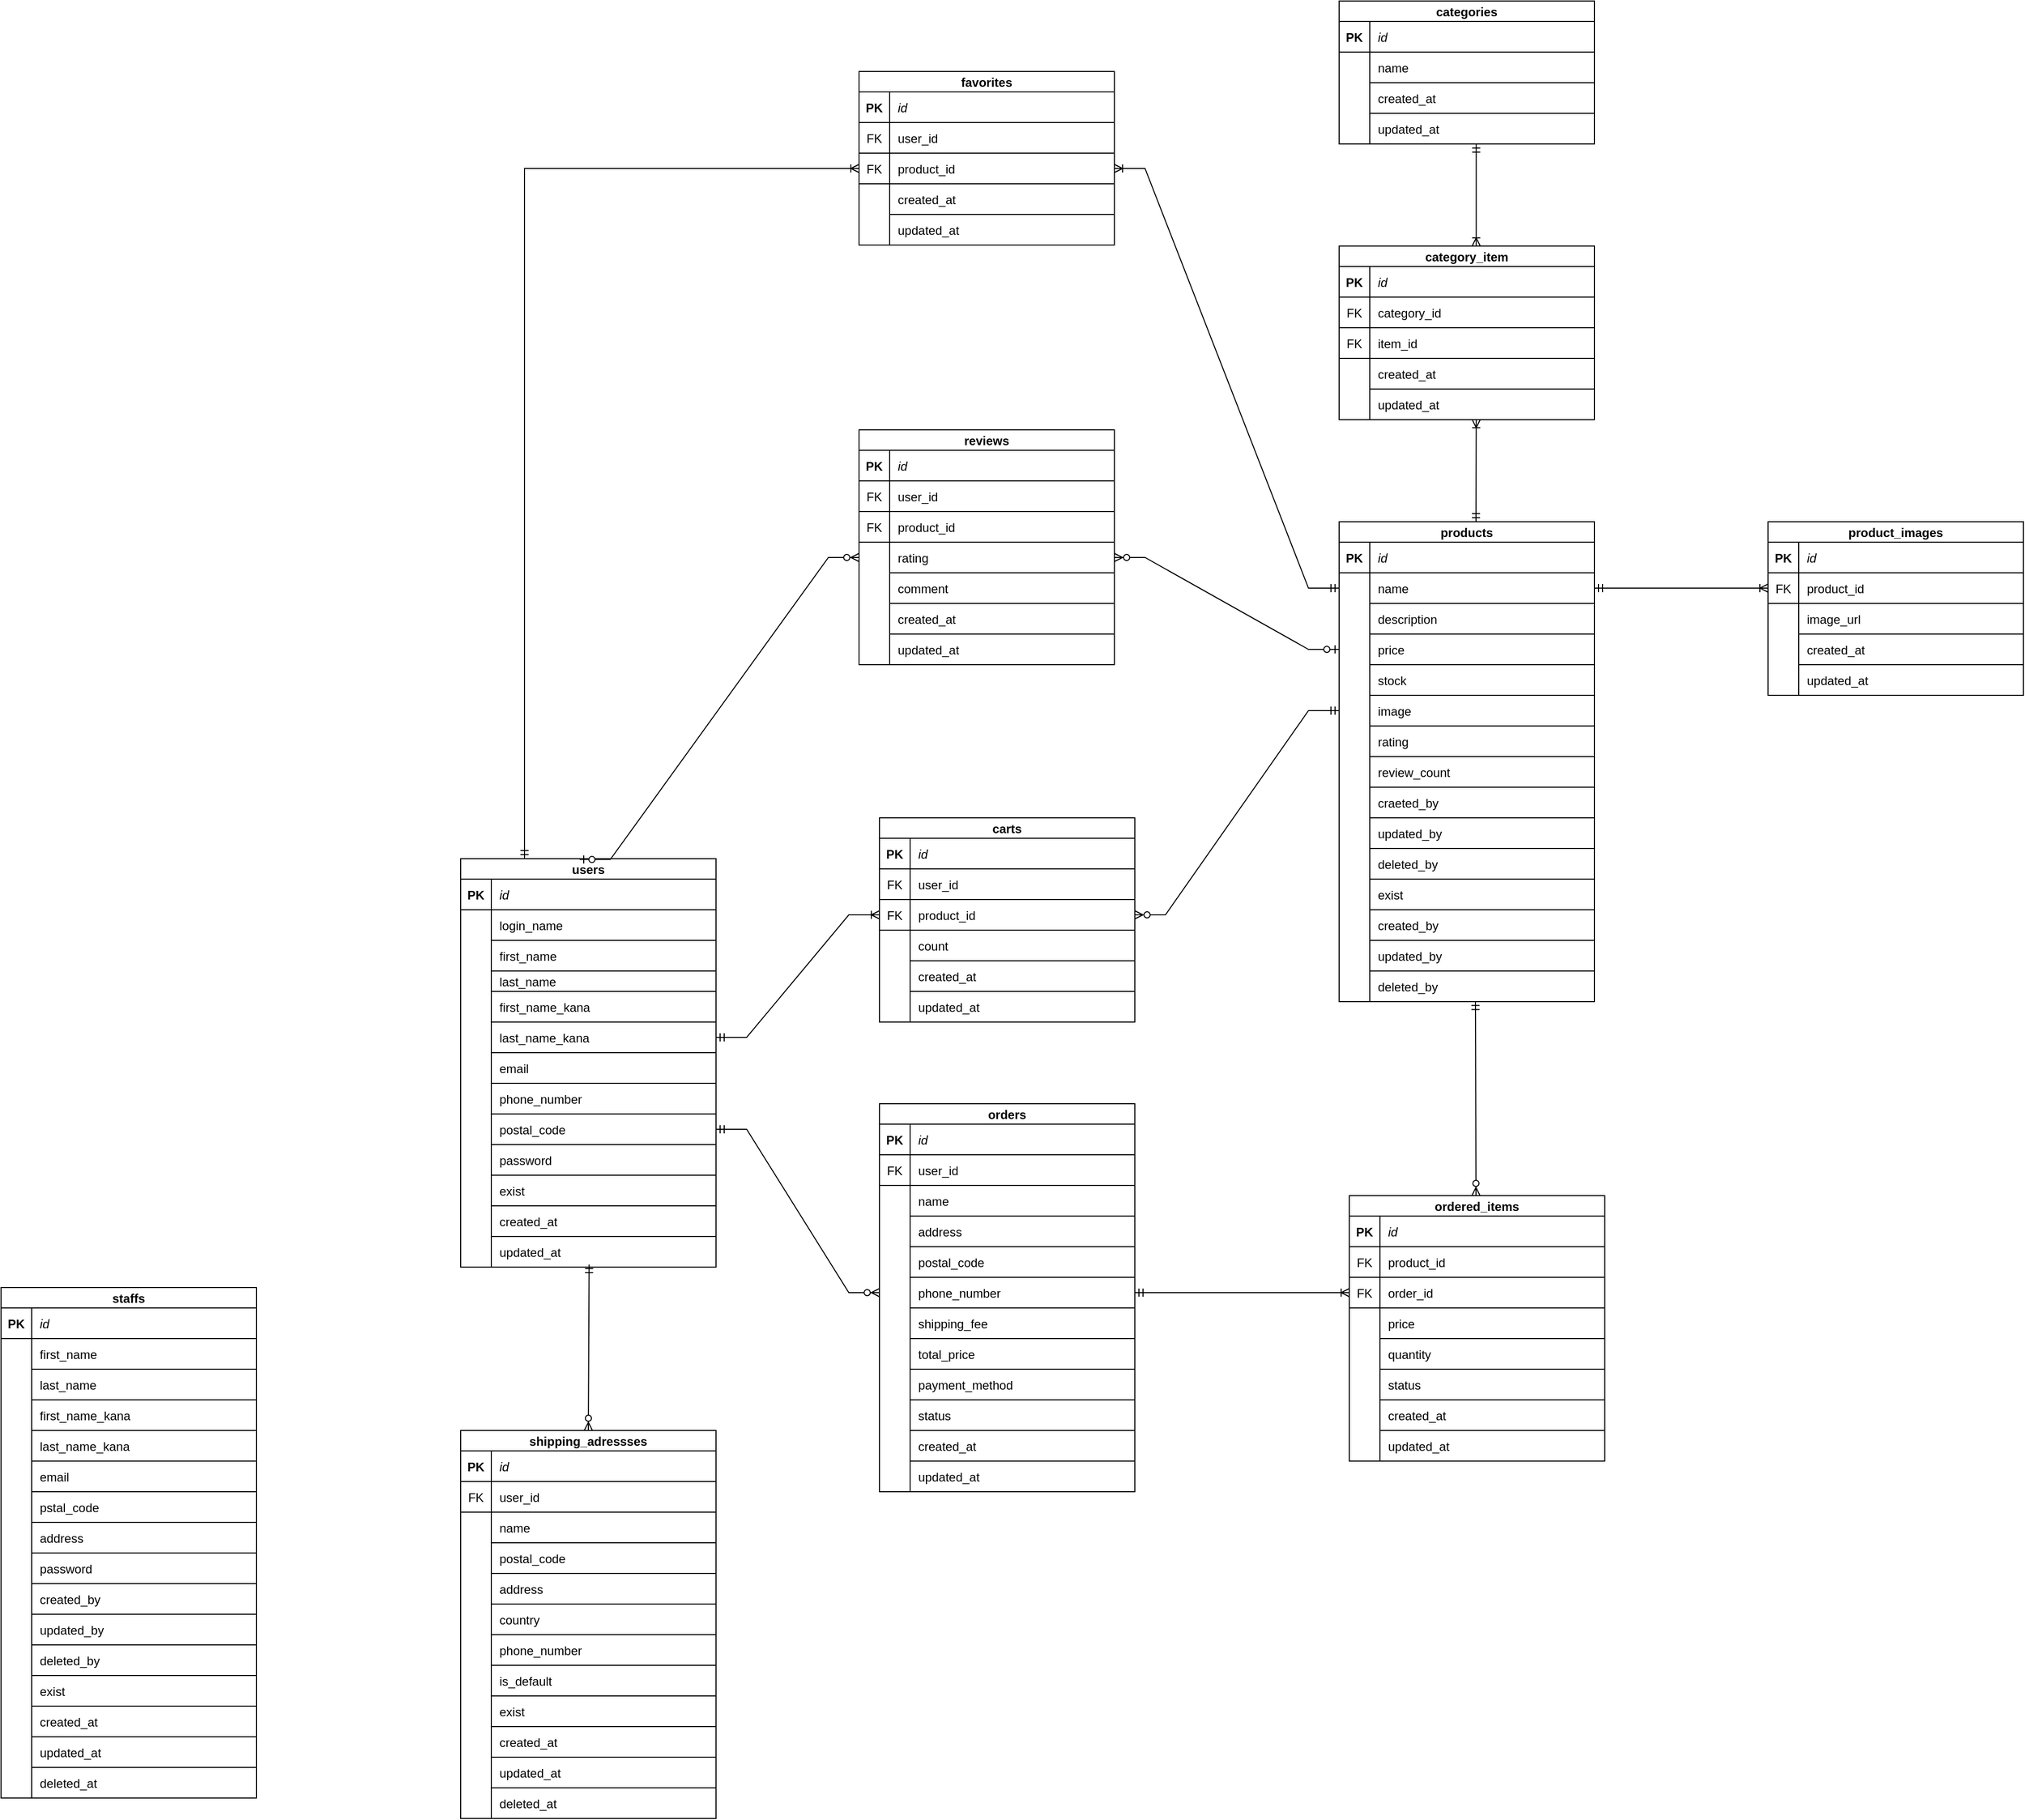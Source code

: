 <mxfile version="26.0.9">
  <diagram id="R2lEEEUBdFMjLlhIrx00" name="Page-1">
    <mxGraphModel dx="835" dy="1720" grid="1" gridSize="10" guides="1" tooltips="1" connect="1" arrows="1" fold="1" page="1" pageScale="1" pageWidth="850" pageHeight="1100" math="0" shadow="0" extFonts="Permanent Marker^https://fonts.googleapis.com/css?family=Permanent+Marker">
      <root>
        <mxCell id="0" />
        <mxCell id="1" parent="0" />
        <mxCell id="C-vyLk0tnHw3VtMMgP7b-2" value="orders" style="shape=table;startSize=20;container=1;collapsible=1;childLayout=tableLayout;fixedRows=1;rowLines=0;fontStyle=1;align=center;resizeLast=1;" parent="1" vertex="1">
          <mxGeometry x="890" y="500" width="250" height="380" as="geometry" />
        </mxCell>
        <mxCell id="C-vyLk0tnHw3VtMMgP7b-3" value="" style="shape=partialRectangle;collapsible=0;dropTarget=0;pointerEvents=0;fillColor=none;points=[[0,0.5],[1,0.5]];portConstraint=eastwest;top=0;left=0;right=0;bottom=1;" parent="C-vyLk0tnHw3VtMMgP7b-2" vertex="1">
          <mxGeometry y="20" width="250" height="30" as="geometry" />
        </mxCell>
        <mxCell id="C-vyLk0tnHw3VtMMgP7b-4" value="PK" style="shape=partialRectangle;overflow=hidden;connectable=0;fillColor=none;top=0;left=0;bottom=0;right=0;fontStyle=1;" parent="C-vyLk0tnHw3VtMMgP7b-3" vertex="1">
          <mxGeometry width="30" height="30" as="geometry">
            <mxRectangle width="30" height="30" as="alternateBounds" />
          </mxGeometry>
        </mxCell>
        <mxCell id="C-vyLk0tnHw3VtMMgP7b-5" value="id" style="shape=partialRectangle;overflow=hidden;connectable=0;fillColor=none;top=0;left=0;bottom=0;right=0;align=left;spacingLeft=6;fontStyle=2;" parent="C-vyLk0tnHw3VtMMgP7b-3" vertex="1">
          <mxGeometry x="30" width="220" height="30" as="geometry">
            <mxRectangle width="220" height="30" as="alternateBounds" />
          </mxGeometry>
        </mxCell>
        <mxCell id="C-vyLk0tnHw3VtMMgP7b-6" value="" style="shape=partialRectangle;collapsible=0;dropTarget=0;pointerEvents=0;fillColor=none;points=[[0,0.5],[1,0.5]];portConstraint=eastwest;top=0;left=0;right=0;bottom=0;" parent="C-vyLk0tnHw3VtMMgP7b-2" vertex="1">
          <mxGeometry y="50" width="250" height="30" as="geometry" />
        </mxCell>
        <mxCell id="C-vyLk0tnHw3VtMMgP7b-7" value="FK" style="shape=partialRectangle;overflow=hidden;connectable=0;fillColor=none;top=0;left=0;bottom=1;right=0;" parent="C-vyLk0tnHw3VtMMgP7b-6" vertex="1">
          <mxGeometry width="30" height="30" as="geometry">
            <mxRectangle width="30" height="30" as="alternateBounds" />
          </mxGeometry>
        </mxCell>
        <mxCell id="C-vyLk0tnHw3VtMMgP7b-8" value="user_id" style="shape=partialRectangle;overflow=hidden;connectable=0;fillColor=none;top=0;left=0;bottom=1;right=0;align=left;spacingLeft=6;" parent="C-vyLk0tnHw3VtMMgP7b-6" vertex="1">
          <mxGeometry x="30" width="220" height="30" as="geometry">
            <mxRectangle width="220" height="30" as="alternateBounds" />
          </mxGeometry>
        </mxCell>
        <mxCell id="C-vyLk0tnHw3VtMMgP7b-9" value="" style="shape=partialRectangle;collapsible=0;dropTarget=0;pointerEvents=0;fillColor=none;points=[[0,0.5],[1,0.5]];portConstraint=eastwest;top=0;left=0;right=0;bottom=0;" parent="C-vyLk0tnHw3VtMMgP7b-2" vertex="1">
          <mxGeometry y="80" width="250" height="30" as="geometry" />
        </mxCell>
        <mxCell id="C-vyLk0tnHw3VtMMgP7b-10" value="" style="shape=partialRectangle;overflow=hidden;connectable=0;fillColor=none;top=0;left=0;bottom=0;right=0;" parent="C-vyLk0tnHw3VtMMgP7b-9" vertex="1">
          <mxGeometry width="30" height="30" as="geometry">
            <mxRectangle width="30" height="30" as="alternateBounds" />
          </mxGeometry>
        </mxCell>
        <mxCell id="C-vyLk0tnHw3VtMMgP7b-11" value="name" style="shape=partialRectangle;overflow=hidden;connectable=0;fillColor=none;top=0;left=0;bottom=1;right=0;align=left;spacingLeft=6;" parent="C-vyLk0tnHw3VtMMgP7b-9" vertex="1">
          <mxGeometry x="30" width="220" height="30" as="geometry">
            <mxRectangle width="220" height="30" as="alternateBounds" />
          </mxGeometry>
        </mxCell>
        <mxCell id="V0J0-7wn6Jt7fDUyr2-t-88" value="" style="shape=partialRectangle;collapsible=0;dropTarget=0;pointerEvents=0;fillColor=none;points=[[0,0.5],[1,0.5]];portConstraint=eastwest;top=0;left=0;right=0;bottom=0;" parent="C-vyLk0tnHw3VtMMgP7b-2" vertex="1">
          <mxGeometry y="110" width="250" height="30" as="geometry" />
        </mxCell>
        <mxCell id="V0J0-7wn6Jt7fDUyr2-t-89" value="" style="shape=partialRectangle;overflow=hidden;connectable=0;fillColor=none;top=0;left=0;bottom=0;right=0;" parent="V0J0-7wn6Jt7fDUyr2-t-88" vertex="1">
          <mxGeometry width="30" height="30" as="geometry">
            <mxRectangle width="30" height="30" as="alternateBounds" />
          </mxGeometry>
        </mxCell>
        <mxCell id="V0J0-7wn6Jt7fDUyr2-t-90" value="address" style="shape=partialRectangle;overflow=hidden;connectable=0;fillColor=none;top=0;left=0;bottom=1;right=0;align=left;spacingLeft=6;" parent="V0J0-7wn6Jt7fDUyr2-t-88" vertex="1">
          <mxGeometry x="30" width="220" height="30" as="geometry">
            <mxRectangle width="220" height="30" as="alternateBounds" />
          </mxGeometry>
        </mxCell>
        <mxCell id="V0J0-7wn6Jt7fDUyr2-t-91" value="" style="shape=partialRectangle;collapsible=0;dropTarget=0;pointerEvents=0;fillColor=none;points=[[0,0.5],[1,0.5]];portConstraint=eastwest;top=0;left=0;right=0;bottom=0;" parent="C-vyLk0tnHw3VtMMgP7b-2" vertex="1">
          <mxGeometry y="140" width="250" height="30" as="geometry" />
        </mxCell>
        <mxCell id="V0J0-7wn6Jt7fDUyr2-t-92" value="" style="shape=partialRectangle;overflow=hidden;connectable=0;fillColor=none;top=0;left=0;bottom=0;right=0;" parent="V0J0-7wn6Jt7fDUyr2-t-91" vertex="1">
          <mxGeometry width="30" height="30" as="geometry">
            <mxRectangle width="30" height="30" as="alternateBounds" />
          </mxGeometry>
        </mxCell>
        <mxCell id="V0J0-7wn6Jt7fDUyr2-t-93" value="postal_code" style="shape=partialRectangle;overflow=hidden;connectable=0;fillColor=none;top=0;left=0;bottom=1;right=0;align=left;spacingLeft=6;" parent="V0J0-7wn6Jt7fDUyr2-t-91" vertex="1">
          <mxGeometry x="30" width="220" height="30" as="geometry">
            <mxRectangle width="220" height="30" as="alternateBounds" />
          </mxGeometry>
        </mxCell>
        <mxCell id="V0J0-7wn6Jt7fDUyr2-t-94" value="" style="shape=partialRectangle;collapsible=0;dropTarget=0;pointerEvents=0;fillColor=none;points=[[0,0.5],[1,0.5]];portConstraint=eastwest;top=0;left=0;right=0;bottom=0;" parent="C-vyLk0tnHw3VtMMgP7b-2" vertex="1">
          <mxGeometry y="170" width="250" height="30" as="geometry" />
        </mxCell>
        <mxCell id="V0J0-7wn6Jt7fDUyr2-t-95" value="" style="shape=partialRectangle;overflow=hidden;connectable=0;fillColor=none;top=0;left=0;bottom=0;right=0;" parent="V0J0-7wn6Jt7fDUyr2-t-94" vertex="1">
          <mxGeometry width="30" height="30" as="geometry">
            <mxRectangle width="30" height="30" as="alternateBounds" />
          </mxGeometry>
        </mxCell>
        <mxCell id="V0J0-7wn6Jt7fDUyr2-t-96" value="phone_number" style="shape=partialRectangle;overflow=hidden;connectable=0;fillColor=none;top=0;left=0;bottom=1;right=0;align=left;spacingLeft=6;" parent="V0J0-7wn6Jt7fDUyr2-t-94" vertex="1">
          <mxGeometry x="30" width="220" height="30" as="geometry">
            <mxRectangle width="220" height="30" as="alternateBounds" />
          </mxGeometry>
        </mxCell>
        <mxCell id="V0J0-7wn6Jt7fDUyr2-t-97" value="" style="shape=partialRectangle;collapsible=0;dropTarget=0;pointerEvents=0;fillColor=none;points=[[0,0.5],[1,0.5]];portConstraint=eastwest;top=0;left=0;right=0;bottom=0;" parent="C-vyLk0tnHw3VtMMgP7b-2" vertex="1">
          <mxGeometry y="200" width="250" height="30" as="geometry" />
        </mxCell>
        <mxCell id="V0J0-7wn6Jt7fDUyr2-t-98" value="" style="shape=partialRectangle;overflow=hidden;connectable=0;fillColor=none;top=0;left=0;bottom=0;right=0;" parent="V0J0-7wn6Jt7fDUyr2-t-97" vertex="1">
          <mxGeometry width="30" height="30" as="geometry">
            <mxRectangle width="30" height="30" as="alternateBounds" />
          </mxGeometry>
        </mxCell>
        <mxCell id="V0J0-7wn6Jt7fDUyr2-t-99" value="shipping_fee" style="shape=partialRectangle;overflow=hidden;connectable=0;fillColor=none;top=0;left=0;bottom=1;right=0;align=left;spacingLeft=6;" parent="V0J0-7wn6Jt7fDUyr2-t-97" vertex="1">
          <mxGeometry x="30" width="220" height="30" as="geometry">
            <mxRectangle width="220" height="30" as="alternateBounds" />
          </mxGeometry>
        </mxCell>
        <mxCell id="V0J0-7wn6Jt7fDUyr2-t-100" value="" style="shape=partialRectangle;collapsible=0;dropTarget=0;pointerEvents=0;fillColor=none;points=[[0,0.5],[1,0.5]];portConstraint=eastwest;top=0;left=0;right=0;bottom=0;" parent="C-vyLk0tnHw3VtMMgP7b-2" vertex="1">
          <mxGeometry y="230" width="250" height="30" as="geometry" />
        </mxCell>
        <mxCell id="V0J0-7wn6Jt7fDUyr2-t-101" value="" style="shape=partialRectangle;overflow=hidden;connectable=0;fillColor=none;top=0;left=0;bottom=0;right=0;" parent="V0J0-7wn6Jt7fDUyr2-t-100" vertex="1">
          <mxGeometry width="30" height="30" as="geometry">
            <mxRectangle width="30" height="30" as="alternateBounds" />
          </mxGeometry>
        </mxCell>
        <mxCell id="V0J0-7wn6Jt7fDUyr2-t-102" value="total_price" style="shape=partialRectangle;overflow=hidden;connectable=0;fillColor=none;top=0;left=0;bottom=1;right=0;align=left;spacingLeft=6;" parent="V0J0-7wn6Jt7fDUyr2-t-100" vertex="1">
          <mxGeometry x="30" width="220" height="30" as="geometry">
            <mxRectangle width="220" height="30" as="alternateBounds" />
          </mxGeometry>
        </mxCell>
        <mxCell id="V0J0-7wn6Jt7fDUyr2-t-103" value="" style="shape=partialRectangle;collapsible=0;dropTarget=0;pointerEvents=0;fillColor=none;points=[[0,0.5],[1,0.5]];portConstraint=eastwest;top=0;left=0;right=0;bottom=0;" parent="C-vyLk0tnHw3VtMMgP7b-2" vertex="1">
          <mxGeometry y="260" width="250" height="30" as="geometry" />
        </mxCell>
        <mxCell id="V0J0-7wn6Jt7fDUyr2-t-104" value="" style="shape=partialRectangle;overflow=hidden;connectable=0;fillColor=none;top=0;left=0;bottom=0;right=0;" parent="V0J0-7wn6Jt7fDUyr2-t-103" vertex="1">
          <mxGeometry width="30" height="30" as="geometry">
            <mxRectangle width="30" height="30" as="alternateBounds" />
          </mxGeometry>
        </mxCell>
        <mxCell id="V0J0-7wn6Jt7fDUyr2-t-105" value="payment_method" style="shape=partialRectangle;overflow=hidden;connectable=0;fillColor=none;top=0;left=0;bottom=1;right=0;align=left;spacingLeft=6;" parent="V0J0-7wn6Jt7fDUyr2-t-103" vertex="1">
          <mxGeometry x="30" width="220" height="30" as="geometry">
            <mxRectangle width="220" height="30" as="alternateBounds" />
          </mxGeometry>
        </mxCell>
        <mxCell id="V0J0-7wn6Jt7fDUyr2-t-106" value="" style="shape=partialRectangle;collapsible=0;dropTarget=0;pointerEvents=0;fillColor=none;points=[[0,0.5],[1,0.5]];portConstraint=eastwest;top=0;left=0;right=0;bottom=0;" parent="C-vyLk0tnHw3VtMMgP7b-2" vertex="1">
          <mxGeometry y="290" width="250" height="30" as="geometry" />
        </mxCell>
        <mxCell id="V0J0-7wn6Jt7fDUyr2-t-107" value="" style="shape=partialRectangle;overflow=hidden;connectable=0;fillColor=none;top=0;left=0;bottom=0;right=0;" parent="V0J0-7wn6Jt7fDUyr2-t-106" vertex="1">
          <mxGeometry width="30" height="30" as="geometry">
            <mxRectangle width="30" height="30" as="alternateBounds" />
          </mxGeometry>
        </mxCell>
        <mxCell id="V0J0-7wn6Jt7fDUyr2-t-108" value="status" style="shape=partialRectangle;overflow=hidden;connectable=0;fillColor=none;top=0;left=0;bottom=1;right=0;align=left;spacingLeft=6;" parent="V0J0-7wn6Jt7fDUyr2-t-106" vertex="1">
          <mxGeometry x="30" width="220" height="30" as="geometry">
            <mxRectangle width="220" height="30" as="alternateBounds" />
          </mxGeometry>
        </mxCell>
        <mxCell id="V0J0-7wn6Jt7fDUyr2-t-109" value="" style="shape=partialRectangle;collapsible=0;dropTarget=0;pointerEvents=0;fillColor=none;points=[[0,0.5],[1,0.5]];portConstraint=eastwest;top=0;left=0;right=0;bottom=0;" parent="C-vyLk0tnHw3VtMMgP7b-2" vertex="1">
          <mxGeometry y="320" width="250" height="30" as="geometry" />
        </mxCell>
        <mxCell id="V0J0-7wn6Jt7fDUyr2-t-110" value="" style="shape=partialRectangle;overflow=hidden;connectable=0;fillColor=none;top=0;left=0;bottom=0;right=0;" parent="V0J0-7wn6Jt7fDUyr2-t-109" vertex="1">
          <mxGeometry width="30" height="30" as="geometry">
            <mxRectangle width="30" height="30" as="alternateBounds" />
          </mxGeometry>
        </mxCell>
        <mxCell id="V0J0-7wn6Jt7fDUyr2-t-111" value="created_at" style="shape=partialRectangle;overflow=hidden;connectable=0;fillColor=none;top=0;left=0;bottom=1;right=0;align=left;spacingLeft=6;" parent="V0J0-7wn6Jt7fDUyr2-t-109" vertex="1">
          <mxGeometry x="30" width="220" height="30" as="geometry">
            <mxRectangle width="220" height="30" as="alternateBounds" />
          </mxGeometry>
        </mxCell>
        <mxCell id="V0J0-7wn6Jt7fDUyr2-t-112" value="" style="shape=partialRectangle;collapsible=0;dropTarget=0;pointerEvents=0;fillColor=none;points=[[0,0.5],[1,0.5]];portConstraint=eastwest;top=0;left=0;right=0;bottom=0;" parent="C-vyLk0tnHw3VtMMgP7b-2" vertex="1">
          <mxGeometry y="350" width="250" height="30" as="geometry" />
        </mxCell>
        <mxCell id="V0J0-7wn6Jt7fDUyr2-t-113" value="" style="shape=partialRectangle;overflow=hidden;connectable=0;fillColor=none;top=0;left=0;bottom=0;right=0;" parent="V0J0-7wn6Jt7fDUyr2-t-112" vertex="1">
          <mxGeometry width="30" height="30" as="geometry">
            <mxRectangle width="30" height="30" as="alternateBounds" />
          </mxGeometry>
        </mxCell>
        <mxCell id="V0J0-7wn6Jt7fDUyr2-t-114" value="updated_at" style="shape=partialRectangle;overflow=hidden;connectable=0;fillColor=none;top=0;left=0;bottom=1;right=0;align=left;spacingLeft=6;" parent="V0J0-7wn6Jt7fDUyr2-t-112" vertex="1">
          <mxGeometry x="30" width="220" height="30" as="geometry">
            <mxRectangle width="220" height="30" as="alternateBounds" />
          </mxGeometry>
        </mxCell>
        <mxCell id="V0J0-7wn6Jt7fDUyr2-t-68" value="carts" style="shape=table;startSize=20;container=1;collapsible=1;childLayout=tableLayout;fixedRows=1;rowLines=0;fontStyle=1;align=center;resizeLast=1;" parent="1" vertex="1">
          <mxGeometry x="890" y="220" width="250" height="200" as="geometry" />
        </mxCell>
        <mxCell id="V0J0-7wn6Jt7fDUyr2-t-69" value="" style="shape=partialRectangle;collapsible=0;dropTarget=0;pointerEvents=0;fillColor=none;points=[[0,0.5],[1,0.5]];portConstraint=eastwest;top=0;left=0;right=0;bottom=1;" parent="V0J0-7wn6Jt7fDUyr2-t-68" vertex="1">
          <mxGeometry y="20" width="250" height="30" as="geometry" />
        </mxCell>
        <mxCell id="V0J0-7wn6Jt7fDUyr2-t-70" value="PK" style="shape=partialRectangle;overflow=hidden;connectable=0;fillColor=none;top=0;left=0;bottom=0;right=0;fontStyle=1;" parent="V0J0-7wn6Jt7fDUyr2-t-69" vertex="1">
          <mxGeometry width="30" height="30" as="geometry">
            <mxRectangle width="30" height="30" as="alternateBounds" />
          </mxGeometry>
        </mxCell>
        <mxCell id="V0J0-7wn6Jt7fDUyr2-t-71" value="id" style="shape=partialRectangle;overflow=hidden;connectable=0;fillColor=none;top=0;left=0;bottom=0;right=0;align=left;spacingLeft=6;fontStyle=2;" parent="V0J0-7wn6Jt7fDUyr2-t-69" vertex="1">
          <mxGeometry x="30" width="220" height="30" as="geometry">
            <mxRectangle width="220" height="30" as="alternateBounds" />
          </mxGeometry>
        </mxCell>
        <mxCell id="V0J0-7wn6Jt7fDUyr2-t-72" value="" style="shape=partialRectangle;collapsible=0;dropTarget=0;pointerEvents=0;fillColor=none;points=[[0,0.5],[1,0.5]];portConstraint=eastwest;top=0;left=0;right=0;bottom=0;" parent="V0J0-7wn6Jt7fDUyr2-t-68" vertex="1">
          <mxGeometry y="50" width="250" height="30" as="geometry" />
        </mxCell>
        <mxCell id="V0J0-7wn6Jt7fDUyr2-t-73" value="FK" style="shape=partialRectangle;overflow=hidden;connectable=0;fillColor=none;top=0;left=0;bottom=1;right=0;" parent="V0J0-7wn6Jt7fDUyr2-t-72" vertex="1">
          <mxGeometry width="30" height="30" as="geometry">
            <mxRectangle width="30" height="30" as="alternateBounds" />
          </mxGeometry>
        </mxCell>
        <mxCell id="V0J0-7wn6Jt7fDUyr2-t-74" value="user_id" style="shape=partialRectangle;overflow=hidden;connectable=0;fillColor=none;top=0;left=0;bottom=1;right=0;align=left;spacingLeft=6;" parent="V0J0-7wn6Jt7fDUyr2-t-72" vertex="1">
          <mxGeometry x="30" width="220" height="30" as="geometry">
            <mxRectangle width="220" height="30" as="alternateBounds" />
          </mxGeometry>
        </mxCell>
        <mxCell id="V0J0-7wn6Jt7fDUyr2-t-75" value="" style="shape=partialRectangle;collapsible=0;dropTarget=0;pointerEvents=0;fillColor=none;points=[[0,0.5],[1,0.5]];portConstraint=eastwest;top=0;left=0;right=0;bottom=0;" parent="V0J0-7wn6Jt7fDUyr2-t-68" vertex="1">
          <mxGeometry y="80" width="250" height="30" as="geometry" />
        </mxCell>
        <mxCell id="V0J0-7wn6Jt7fDUyr2-t-76" value="FK" style="shape=partialRectangle;overflow=hidden;connectable=0;fillColor=none;top=0;left=0;bottom=1;right=0;" parent="V0J0-7wn6Jt7fDUyr2-t-75" vertex="1">
          <mxGeometry width="30" height="30" as="geometry">
            <mxRectangle width="30" height="30" as="alternateBounds" />
          </mxGeometry>
        </mxCell>
        <mxCell id="V0J0-7wn6Jt7fDUyr2-t-77" value="product_id" style="shape=partialRectangle;overflow=hidden;connectable=0;fillColor=none;top=0;left=0;bottom=1;right=0;align=left;spacingLeft=6;" parent="V0J0-7wn6Jt7fDUyr2-t-75" vertex="1">
          <mxGeometry x="30" width="220" height="30" as="geometry">
            <mxRectangle width="220" height="30" as="alternateBounds" />
          </mxGeometry>
        </mxCell>
        <mxCell id="V0J0-7wn6Jt7fDUyr2-t-115" value="" style="shape=partialRectangle;collapsible=0;dropTarget=0;pointerEvents=0;fillColor=none;points=[[0,0.5],[1,0.5]];portConstraint=eastwest;top=0;left=0;right=0;bottom=0;" parent="V0J0-7wn6Jt7fDUyr2-t-68" vertex="1">
          <mxGeometry y="110" width="250" height="30" as="geometry" />
        </mxCell>
        <mxCell id="V0J0-7wn6Jt7fDUyr2-t-116" value="" style="shape=partialRectangle;overflow=hidden;connectable=0;fillColor=none;top=0;left=0;bottom=0;right=0;" parent="V0J0-7wn6Jt7fDUyr2-t-115" vertex="1">
          <mxGeometry width="30" height="30" as="geometry">
            <mxRectangle width="30" height="30" as="alternateBounds" />
          </mxGeometry>
        </mxCell>
        <mxCell id="V0J0-7wn6Jt7fDUyr2-t-117" value="count" style="shape=partialRectangle;overflow=hidden;connectable=0;fillColor=none;top=0;left=0;bottom=1;right=0;align=left;spacingLeft=6;" parent="V0J0-7wn6Jt7fDUyr2-t-115" vertex="1">
          <mxGeometry x="30" width="220" height="30" as="geometry">
            <mxRectangle width="220" height="30" as="alternateBounds" />
          </mxGeometry>
        </mxCell>
        <mxCell id="V0J0-7wn6Jt7fDUyr2-t-118" value="" style="shape=partialRectangle;collapsible=0;dropTarget=0;pointerEvents=0;fillColor=none;points=[[0,0.5],[1,0.5]];portConstraint=eastwest;top=0;left=0;right=0;bottom=0;" parent="V0J0-7wn6Jt7fDUyr2-t-68" vertex="1">
          <mxGeometry y="140" width="250" height="30" as="geometry" />
        </mxCell>
        <mxCell id="V0J0-7wn6Jt7fDUyr2-t-119" value="" style="shape=partialRectangle;overflow=hidden;connectable=0;fillColor=none;top=0;left=0;bottom=0;right=0;" parent="V0J0-7wn6Jt7fDUyr2-t-118" vertex="1">
          <mxGeometry width="30" height="30" as="geometry">
            <mxRectangle width="30" height="30" as="alternateBounds" />
          </mxGeometry>
        </mxCell>
        <mxCell id="V0J0-7wn6Jt7fDUyr2-t-120" value="created_at" style="shape=partialRectangle;overflow=hidden;connectable=0;fillColor=none;top=0;left=0;bottom=1;right=0;align=left;spacingLeft=6;" parent="V0J0-7wn6Jt7fDUyr2-t-118" vertex="1">
          <mxGeometry x="30" width="220" height="30" as="geometry">
            <mxRectangle width="220" height="30" as="alternateBounds" />
          </mxGeometry>
        </mxCell>
        <mxCell id="V0J0-7wn6Jt7fDUyr2-t-121" value="" style="shape=partialRectangle;collapsible=0;dropTarget=0;pointerEvents=0;fillColor=none;points=[[0,0.5],[1,0.5]];portConstraint=eastwest;top=0;left=0;right=0;bottom=0;" parent="V0J0-7wn6Jt7fDUyr2-t-68" vertex="1">
          <mxGeometry y="170" width="250" height="30" as="geometry" />
        </mxCell>
        <mxCell id="V0J0-7wn6Jt7fDUyr2-t-122" value="" style="shape=partialRectangle;overflow=hidden;connectable=0;fillColor=none;top=0;left=0;bottom=0;right=0;" parent="V0J0-7wn6Jt7fDUyr2-t-121" vertex="1">
          <mxGeometry width="30" height="30" as="geometry">
            <mxRectangle width="30" height="30" as="alternateBounds" />
          </mxGeometry>
        </mxCell>
        <mxCell id="V0J0-7wn6Jt7fDUyr2-t-123" value="updated_at" style="shape=partialRectangle;overflow=hidden;connectable=0;fillColor=none;top=0;left=0;bottom=1;right=0;align=left;spacingLeft=6;" parent="V0J0-7wn6Jt7fDUyr2-t-121" vertex="1">
          <mxGeometry x="30" width="220" height="30" as="geometry">
            <mxRectangle width="220" height="30" as="alternateBounds" />
          </mxGeometry>
        </mxCell>
        <mxCell id="V0J0-7wn6Jt7fDUyr2-t-78" value="staffs" style="shape=table;startSize=20;container=1;collapsible=1;childLayout=tableLayout;fixedRows=1;rowLines=0;fontStyle=1;align=center;resizeLast=1;" parent="1" vertex="1">
          <mxGeometry x="30" y="680" width="250" height="500" as="geometry" />
        </mxCell>
        <mxCell id="V0J0-7wn6Jt7fDUyr2-t-79" value="" style="shape=partialRectangle;collapsible=0;dropTarget=0;pointerEvents=0;fillColor=none;points=[[0,0.5],[1,0.5]];portConstraint=eastwest;top=0;left=0;right=0;bottom=1;" parent="V0J0-7wn6Jt7fDUyr2-t-78" vertex="1">
          <mxGeometry y="20" width="250" height="30" as="geometry" />
        </mxCell>
        <mxCell id="V0J0-7wn6Jt7fDUyr2-t-80" value="PK" style="shape=partialRectangle;overflow=hidden;connectable=0;fillColor=none;top=0;left=0;bottom=0;right=0;fontStyle=1;" parent="V0J0-7wn6Jt7fDUyr2-t-79" vertex="1">
          <mxGeometry width="30" height="30" as="geometry">
            <mxRectangle width="30" height="30" as="alternateBounds" />
          </mxGeometry>
        </mxCell>
        <mxCell id="V0J0-7wn6Jt7fDUyr2-t-81" value="id" style="shape=partialRectangle;overflow=hidden;connectable=0;fillColor=none;top=0;left=0;bottom=0;right=0;align=left;spacingLeft=6;fontStyle=2;" parent="V0J0-7wn6Jt7fDUyr2-t-79" vertex="1">
          <mxGeometry x="30" width="220" height="30" as="geometry">
            <mxRectangle width="220" height="30" as="alternateBounds" />
          </mxGeometry>
        </mxCell>
        <mxCell id="V0J0-7wn6Jt7fDUyr2-t-82" value="" style="shape=partialRectangle;collapsible=0;dropTarget=0;pointerEvents=0;fillColor=none;points=[[0,0.5],[1,0.5]];portConstraint=eastwest;top=0;left=0;right=0;bottom=0;" parent="V0J0-7wn6Jt7fDUyr2-t-78" vertex="1">
          <mxGeometry y="50" width="250" height="30" as="geometry" />
        </mxCell>
        <mxCell id="V0J0-7wn6Jt7fDUyr2-t-83" value="" style="shape=partialRectangle;overflow=hidden;connectable=0;fillColor=none;top=0;left=0;bottom=0;right=0;" parent="V0J0-7wn6Jt7fDUyr2-t-82" vertex="1">
          <mxGeometry width="30" height="30" as="geometry">
            <mxRectangle width="30" height="30" as="alternateBounds" />
          </mxGeometry>
        </mxCell>
        <mxCell id="V0J0-7wn6Jt7fDUyr2-t-84" value="first_name" style="shape=partialRectangle;overflow=hidden;connectable=0;fillColor=none;top=0;left=0;bottom=1;right=0;align=left;spacingLeft=6;" parent="V0J0-7wn6Jt7fDUyr2-t-82" vertex="1">
          <mxGeometry x="30" width="220" height="30" as="geometry">
            <mxRectangle width="220" height="30" as="alternateBounds" />
          </mxGeometry>
        </mxCell>
        <mxCell id="V0J0-7wn6Jt7fDUyr2-t-85" value="" style="shape=partialRectangle;collapsible=0;dropTarget=0;pointerEvents=0;fillColor=none;points=[[0,0.5],[1,0.5]];portConstraint=eastwest;top=0;left=0;right=0;bottom=0;" parent="V0J0-7wn6Jt7fDUyr2-t-78" vertex="1">
          <mxGeometry y="80" width="250" height="30" as="geometry" />
        </mxCell>
        <mxCell id="V0J0-7wn6Jt7fDUyr2-t-86" value="" style="shape=partialRectangle;overflow=hidden;connectable=0;fillColor=none;top=0;left=0;bottom=0;right=0;" parent="V0J0-7wn6Jt7fDUyr2-t-85" vertex="1">
          <mxGeometry width="30" height="30" as="geometry">
            <mxRectangle width="30" height="30" as="alternateBounds" />
          </mxGeometry>
        </mxCell>
        <mxCell id="V0J0-7wn6Jt7fDUyr2-t-87" value="last_name" style="shape=partialRectangle;overflow=hidden;connectable=0;fillColor=none;top=0;left=0;bottom=1;right=0;align=left;spacingLeft=6;" parent="V0J0-7wn6Jt7fDUyr2-t-85" vertex="1">
          <mxGeometry x="30" width="220" height="30" as="geometry">
            <mxRectangle width="220" height="30" as="alternateBounds" />
          </mxGeometry>
        </mxCell>
        <mxCell id="V0J0-7wn6Jt7fDUyr2-t-181" value="" style="shape=partialRectangle;collapsible=0;dropTarget=0;pointerEvents=0;fillColor=none;points=[[0,0.5],[1,0.5]];portConstraint=eastwest;top=0;left=0;right=0;bottom=0;" parent="V0J0-7wn6Jt7fDUyr2-t-78" vertex="1">
          <mxGeometry y="110" width="250" height="30" as="geometry" />
        </mxCell>
        <mxCell id="V0J0-7wn6Jt7fDUyr2-t-182" value="" style="shape=partialRectangle;overflow=hidden;connectable=0;fillColor=none;top=0;left=0;bottom=0;right=0;" parent="V0J0-7wn6Jt7fDUyr2-t-181" vertex="1">
          <mxGeometry width="30" height="30" as="geometry">
            <mxRectangle width="30" height="30" as="alternateBounds" />
          </mxGeometry>
        </mxCell>
        <mxCell id="V0J0-7wn6Jt7fDUyr2-t-183" value="first_name_kana" style="shape=partialRectangle;overflow=hidden;connectable=0;fillColor=none;top=0;left=0;bottom=1;right=0;align=left;spacingLeft=6;" parent="V0J0-7wn6Jt7fDUyr2-t-181" vertex="1">
          <mxGeometry x="30" width="220" height="30" as="geometry">
            <mxRectangle width="220" height="30" as="alternateBounds" />
          </mxGeometry>
        </mxCell>
        <mxCell id="V0J0-7wn6Jt7fDUyr2-t-184" value="" style="shape=partialRectangle;collapsible=0;dropTarget=0;pointerEvents=0;fillColor=none;points=[[0,0.5],[1,0.5]];portConstraint=eastwest;top=0;left=0;right=0;bottom=0;" parent="V0J0-7wn6Jt7fDUyr2-t-78" vertex="1">
          <mxGeometry y="140" width="250" height="30" as="geometry" />
        </mxCell>
        <mxCell id="V0J0-7wn6Jt7fDUyr2-t-185" value="" style="shape=partialRectangle;overflow=hidden;connectable=0;fillColor=none;top=0;left=0;bottom=0;right=0;" parent="V0J0-7wn6Jt7fDUyr2-t-184" vertex="1">
          <mxGeometry width="30" height="30" as="geometry">
            <mxRectangle width="30" height="30" as="alternateBounds" />
          </mxGeometry>
        </mxCell>
        <mxCell id="V0J0-7wn6Jt7fDUyr2-t-186" value="last_name_kana" style="shape=partialRectangle;overflow=hidden;connectable=0;fillColor=none;top=0;left=0;bottom=1;right=0;align=left;spacingLeft=6;" parent="V0J0-7wn6Jt7fDUyr2-t-184" vertex="1">
          <mxGeometry x="30" width="220" height="30" as="geometry">
            <mxRectangle width="220" height="30" as="alternateBounds" />
          </mxGeometry>
        </mxCell>
        <mxCell id="V0J0-7wn6Jt7fDUyr2-t-187" value="" style="shape=partialRectangle;collapsible=0;dropTarget=0;pointerEvents=0;fillColor=none;points=[[0,0.5],[1,0.5]];portConstraint=eastwest;top=0;left=0;right=0;bottom=0;" parent="V0J0-7wn6Jt7fDUyr2-t-78" vertex="1">
          <mxGeometry y="170" width="250" height="30" as="geometry" />
        </mxCell>
        <mxCell id="V0J0-7wn6Jt7fDUyr2-t-188" value="" style="shape=partialRectangle;overflow=hidden;connectable=0;fillColor=none;top=0;left=0;bottom=0;right=0;" parent="V0J0-7wn6Jt7fDUyr2-t-187" vertex="1">
          <mxGeometry width="30" height="30" as="geometry">
            <mxRectangle width="30" height="30" as="alternateBounds" />
          </mxGeometry>
        </mxCell>
        <mxCell id="V0J0-7wn6Jt7fDUyr2-t-189" value="email" style="shape=partialRectangle;overflow=hidden;connectable=0;fillColor=none;top=0;left=0;bottom=1;right=0;align=left;spacingLeft=6;" parent="V0J0-7wn6Jt7fDUyr2-t-187" vertex="1">
          <mxGeometry x="30" width="220" height="30" as="geometry">
            <mxRectangle width="220" height="30" as="alternateBounds" />
          </mxGeometry>
        </mxCell>
        <mxCell id="V0J0-7wn6Jt7fDUyr2-t-190" value="" style="shape=partialRectangle;collapsible=0;dropTarget=0;pointerEvents=0;fillColor=none;points=[[0,0.5],[1,0.5]];portConstraint=eastwest;top=0;left=0;right=0;bottom=0;" parent="V0J0-7wn6Jt7fDUyr2-t-78" vertex="1">
          <mxGeometry y="200" width="250" height="30" as="geometry" />
        </mxCell>
        <mxCell id="V0J0-7wn6Jt7fDUyr2-t-191" value="" style="shape=partialRectangle;overflow=hidden;connectable=0;fillColor=none;top=0;left=0;bottom=0;right=0;" parent="V0J0-7wn6Jt7fDUyr2-t-190" vertex="1">
          <mxGeometry width="30" height="30" as="geometry">
            <mxRectangle width="30" height="30" as="alternateBounds" />
          </mxGeometry>
        </mxCell>
        <mxCell id="V0J0-7wn6Jt7fDUyr2-t-192" value="pstal_code" style="shape=partialRectangle;overflow=hidden;connectable=0;fillColor=none;top=0;left=0;bottom=1;right=0;align=left;spacingLeft=6;" parent="V0J0-7wn6Jt7fDUyr2-t-190" vertex="1">
          <mxGeometry x="30" width="220" height="30" as="geometry">
            <mxRectangle width="220" height="30" as="alternateBounds" />
          </mxGeometry>
        </mxCell>
        <mxCell id="V0J0-7wn6Jt7fDUyr2-t-193" value="" style="shape=partialRectangle;collapsible=0;dropTarget=0;pointerEvents=0;fillColor=none;points=[[0,0.5],[1,0.5]];portConstraint=eastwest;top=0;left=0;right=0;bottom=0;" parent="V0J0-7wn6Jt7fDUyr2-t-78" vertex="1">
          <mxGeometry y="230" width="250" height="30" as="geometry" />
        </mxCell>
        <mxCell id="V0J0-7wn6Jt7fDUyr2-t-194" value="" style="shape=partialRectangle;overflow=hidden;connectable=0;fillColor=none;top=0;left=0;bottom=0;right=0;" parent="V0J0-7wn6Jt7fDUyr2-t-193" vertex="1">
          <mxGeometry width="30" height="30" as="geometry">
            <mxRectangle width="30" height="30" as="alternateBounds" />
          </mxGeometry>
        </mxCell>
        <mxCell id="V0J0-7wn6Jt7fDUyr2-t-195" value="address" style="shape=partialRectangle;overflow=hidden;connectable=0;fillColor=none;top=0;left=0;bottom=1;right=0;align=left;spacingLeft=6;" parent="V0J0-7wn6Jt7fDUyr2-t-193" vertex="1">
          <mxGeometry x="30" width="220" height="30" as="geometry">
            <mxRectangle width="220" height="30" as="alternateBounds" />
          </mxGeometry>
        </mxCell>
        <mxCell id="V0J0-7wn6Jt7fDUyr2-t-196" value="" style="shape=partialRectangle;collapsible=0;dropTarget=0;pointerEvents=0;fillColor=none;points=[[0,0.5],[1,0.5]];portConstraint=eastwest;top=0;left=0;right=0;bottom=0;" parent="V0J0-7wn6Jt7fDUyr2-t-78" vertex="1">
          <mxGeometry y="260" width="250" height="30" as="geometry" />
        </mxCell>
        <mxCell id="V0J0-7wn6Jt7fDUyr2-t-197" value="" style="shape=partialRectangle;overflow=hidden;connectable=0;fillColor=none;top=0;left=0;bottom=0;right=0;" parent="V0J0-7wn6Jt7fDUyr2-t-196" vertex="1">
          <mxGeometry width="30" height="30" as="geometry">
            <mxRectangle width="30" height="30" as="alternateBounds" />
          </mxGeometry>
        </mxCell>
        <mxCell id="V0J0-7wn6Jt7fDUyr2-t-198" value="password" style="shape=partialRectangle;overflow=hidden;connectable=0;fillColor=none;top=0;left=0;bottom=1;right=0;align=left;spacingLeft=6;" parent="V0J0-7wn6Jt7fDUyr2-t-196" vertex="1">
          <mxGeometry x="30" width="220" height="30" as="geometry">
            <mxRectangle width="220" height="30" as="alternateBounds" />
          </mxGeometry>
        </mxCell>
        <mxCell id="V0J0-7wn6Jt7fDUyr2-t-199" value="" style="shape=partialRectangle;collapsible=0;dropTarget=0;pointerEvents=0;fillColor=none;points=[[0,0.5],[1,0.5]];portConstraint=eastwest;top=0;left=0;right=0;bottom=0;" parent="V0J0-7wn6Jt7fDUyr2-t-78" vertex="1">
          <mxGeometry y="290" width="250" height="30" as="geometry" />
        </mxCell>
        <mxCell id="V0J0-7wn6Jt7fDUyr2-t-200" value="" style="shape=partialRectangle;overflow=hidden;connectable=0;fillColor=none;top=0;left=0;bottom=0;right=0;" parent="V0J0-7wn6Jt7fDUyr2-t-199" vertex="1">
          <mxGeometry width="30" height="30" as="geometry">
            <mxRectangle width="30" height="30" as="alternateBounds" />
          </mxGeometry>
        </mxCell>
        <mxCell id="V0J0-7wn6Jt7fDUyr2-t-201" value="created_by" style="shape=partialRectangle;overflow=hidden;connectable=0;fillColor=none;top=0;left=0;bottom=1;right=0;align=left;spacingLeft=6;" parent="V0J0-7wn6Jt7fDUyr2-t-199" vertex="1">
          <mxGeometry x="30" width="220" height="30" as="geometry">
            <mxRectangle width="220" height="30" as="alternateBounds" />
          </mxGeometry>
        </mxCell>
        <mxCell id="V0J0-7wn6Jt7fDUyr2-t-202" value="" style="shape=partialRectangle;collapsible=0;dropTarget=0;pointerEvents=0;fillColor=none;points=[[0,0.5],[1,0.5]];portConstraint=eastwest;top=0;left=0;right=0;bottom=0;" parent="V0J0-7wn6Jt7fDUyr2-t-78" vertex="1">
          <mxGeometry y="320" width="250" height="30" as="geometry" />
        </mxCell>
        <mxCell id="V0J0-7wn6Jt7fDUyr2-t-203" value="" style="shape=partialRectangle;overflow=hidden;connectable=0;fillColor=none;top=0;left=0;bottom=0;right=0;" parent="V0J0-7wn6Jt7fDUyr2-t-202" vertex="1">
          <mxGeometry width="30" height="30" as="geometry">
            <mxRectangle width="30" height="30" as="alternateBounds" />
          </mxGeometry>
        </mxCell>
        <mxCell id="V0J0-7wn6Jt7fDUyr2-t-204" value="updated_by" style="shape=partialRectangle;overflow=hidden;connectable=0;fillColor=none;top=0;left=0;bottom=1;right=0;align=left;spacingLeft=6;" parent="V0J0-7wn6Jt7fDUyr2-t-202" vertex="1">
          <mxGeometry x="30" width="220" height="30" as="geometry">
            <mxRectangle width="220" height="30" as="alternateBounds" />
          </mxGeometry>
        </mxCell>
        <mxCell id="V0J0-7wn6Jt7fDUyr2-t-205" value="" style="shape=partialRectangle;collapsible=0;dropTarget=0;pointerEvents=0;fillColor=none;points=[[0,0.5],[1,0.5]];portConstraint=eastwest;top=0;left=0;right=0;bottom=0;" parent="V0J0-7wn6Jt7fDUyr2-t-78" vertex="1">
          <mxGeometry y="350" width="250" height="30" as="geometry" />
        </mxCell>
        <mxCell id="V0J0-7wn6Jt7fDUyr2-t-206" value="" style="shape=partialRectangle;overflow=hidden;connectable=0;fillColor=none;top=0;left=0;bottom=0;right=0;" parent="V0J0-7wn6Jt7fDUyr2-t-205" vertex="1">
          <mxGeometry width="30" height="30" as="geometry">
            <mxRectangle width="30" height="30" as="alternateBounds" />
          </mxGeometry>
        </mxCell>
        <mxCell id="V0J0-7wn6Jt7fDUyr2-t-207" value="deleted_by" style="shape=partialRectangle;overflow=hidden;connectable=0;fillColor=none;top=0;left=0;bottom=1;right=0;align=left;spacingLeft=6;" parent="V0J0-7wn6Jt7fDUyr2-t-205" vertex="1">
          <mxGeometry x="30" width="220" height="30" as="geometry">
            <mxRectangle width="220" height="30" as="alternateBounds" />
          </mxGeometry>
        </mxCell>
        <mxCell id="V0J0-7wn6Jt7fDUyr2-t-208" value="" style="shape=partialRectangle;collapsible=0;dropTarget=0;pointerEvents=0;fillColor=none;points=[[0,0.5],[1,0.5]];portConstraint=eastwest;top=0;left=0;right=0;bottom=0;" parent="V0J0-7wn6Jt7fDUyr2-t-78" vertex="1">
          <mxGeometry y="380" width="250" height="30" as="geometry" />
        </mxCell>
        <mxCell id="V0J0-7wn6Jt7fDUyr2-t-209" value="" style="shape=partialRectangle;overflow=hidden;connectable=0;fillColor=none;top=0;left=0;bottom=0;right=0;" parent="V0J0-7wn6Jt7fDUyr2-t-208" vertex="1">
          <mxGeometry width="30" height="30" as="geometry">
            <mxRectangle width="30" height="30" as="alternateBounds" />
          </mxGeometry>
        </mxCell>
        <mxCell id="V0J0-7wn6Jt7fDUyr2-t-210" value="exist" style="shape=partialRectangle;overflow=hidden;connectable=0;fillColor=none;top=0;left=0;bottom=1;right=0;align=left;spacingLeft=6;" parent="V0J0-7wn6Jt7fDUyr2-t-208" vertex="1">
          <mxGeometry x="30" width="220" height="30" as="geometry">
            <mxRectangle width="220" height="30" as="alternateBounds" />
          </mxGeometry>
        </mxCell>
        <mxCell id="aUnR1pvHTI_9_iByvOJ6-33" value="" style="shape=partialRectangle;collapsible=0;dropTarget=0;pointerEvents=0;fillColor=none;points=[[0,0.5],[1,0.5]];portConstraint=eastwest;top=0;left=0;right=0;bottom=0;" parent="V0J0-7wn6Jt7fDUyr2-t-78" vertex="1">
          <mxGeometry y="410" width="250" height="30" as="geometry" />
        </mxCell>
        <mxCell id="aUnR1pvHTI_9_iByvOJ6-34" value="" style="shape=partialRectangle;overflow=hidden;connectable=0;fillColor=none;top=0;left=0;bottom=0;right=0;" parent="aUnR1pvHTI_9_iByvOJ6-33" vertex="1">
          <mxGeometry width="30" height="30" as="geometry">
            <mxRectangle width="30" height="30" as="alternateBounds" />
          </mxGeometry>
        </mxCell>
        <mxCell id="aUnR1pvHTI_9_iByvOJ6-35" value="created_at" style="shape=partialRectangle;overflow=hidden;connectable=0;fillColor=none;top=0;left=0;bottom=1;right=0;align=left;spacingLeft=6;" parent="aUnR1pvHTI_9_iByvOJ6-33" vertex="1">
          <mxGeometry x="30" width="220" height="30" as="geometry">
            <mxRectangle width="220" height="30" as="alternateBounds" />
          </mxGeometry>
        </mxCell>
        <mxCell id="aUnR1pvHTI_9_iByvOJ6-36" value="" style="shape=partialRectangle;collapsible=0;dropTarget=0;pointerEvents=0;fillColor=none;points=[[0,0.5],[1,0.5]];portConstraint=eastwest;top=0;left=0;right=0;bottom=0;" parent="V0J0-7wn6Jt7fDUyr2-t-78" vertex="1">
          <mxGeometry y="440" width="250" height="30" as="geometry" />
        </mxCell>
        <mxCell id="aUnR1pvHTI_9_iByvOJ6-37" value="" style="shape=partialRectangle;overflow=hidden;connectable=0;fillColor=none;top=0;left=0;bottom=0;right=0;" parent="aUnR1pvHTI_9_iByvOJ6-36" vertex="1">
          <mxGeometry width="30" height="30" as="geometry">
            <mxRectangle width="30" height="30" as="alternateBounds" />
          </mxGeometry>
        </mxCell>
        <mxCell id="aUnR1pvHTI_9_iByvOJ6-38" value="updated_at" style="shape=partialRectangle;overflow=hidden;connectable=0;fillColor=none;top=0;left=0;bottom=1;right=0;align=left;spacingLeft=6;" parent="aUnR1pvHTI_9_iByvOJ6-36" vertex="1">
          <mxGeometry x="30" width="220" height="30" as="geometry">
            <mxRectangle width="220" height="30" as="alternateBounds" />
          </mxGeometry>
        </mxCell>
        <mxCell id="aUnR1pvHTI_9_iByvOJ6-39" value="" style="shape=partialRectangle;collapsible=0;dropTarget=0;pointerEvents=0;fillColor=none;points=[[0,0.5],[1,0.5]];portConstraint=eastwest;top=0;left=0;right=0;bottom=0;" parent="V0J0-7wn6Jt7fDUyr2-t-78" vertex="1">
          <mxGeometry y="470" width="250" height="30" as="geometry" />
        </mxCell>
        <mxCell id="aUnR1pvHTI_9_iByvOJ6-40" value="" style="shape=partialRectangle;overflow=hidden;connectable=0;fillColor=none;top=0;left=0;bottom=0;right=0;" parent="aUnR1pvHTI_9_iByvOJ6-39" vertex="1">
          <mxGeometry width="30" height="30" as="geometry">
            <mxRectangle width="30" height="30" as="alternateBounds" />
          </mxGeometry>
        </mxCell>
        <mxCell id="aUnR1pvHTI_9_iByvOJ6-41" value="deleted_at" style="shape=partialRectangle;overflow=hidden;connectable=0;fillColor=none;top=0;left=0;bottom=1;right=0;align=left;spacingLeft=6;" parent="aUnR1pvHTI_9_iByvOJ6-39" vertex="1">
          <mxGeometry x="30" width="220" height="30" as="geometry">
            <mxRectangle width="220" height="30" as="alternateBounds" />
          </mxGeometry>
        </mxCell>
        <mxCell id="V0J0-7wn6Jt7fDUyr2-t-124" value="shipping_adressses" style="shape=table;startSize=20;container=1;collapsible=1;childLayout=tableLayout;fixedRows=1;rowLines=0;fontStyle=1;align=center;resizeLast=1;" parent="1" vertex="1">
          <mxGeometry x="480" y="820" width="250" height="380" as="geometry" />
        </mxCell>
        <mxCell id="V0J0-7wn6Jt7fDUyr2-t-125" value="" style="shape=partialRectangle;collapsible=0;dropTarget=0;pointerEvents=0;fillColor=none;points=[[0,0.5],[1,0.5]];portConstraint=eastwest;top=0;left=0;right=0;bottom=1;" parent="V0J0-7wn6Jt7fDUyr2-t-124" vertex="1">
          <mxGeometry y="20" width="250" height="30" as="geometry" />
        </mxCell>
        <mxCell id="V0J0-7wn6Jt7fDUyr2-t-126" value="PK" style="shape=partialRectangle;overflow=hidden;connectable=0;fillColor=none;top=0;left=0;bottom=0;right=0;fontStyle=1;" parent="V0J0-7wn6Jt7fDUyr2-t-125" vertex="1">
          <mxGeometry width="30" height="30" as="geometry">
            <mxRectangle width="30" height="30" as="alternateBounds" />
          </mxGeometry>
        </mxCell>
        <mxCell id="V0J0-7wn6Jt7fDUyr2-t-127" value="id" style="shape=partialRectangle;overflow=hidden;connectable=0;fillColor=none;top=0;left=0;bottom=0;right=0;align=left;spacingLeft=6;fontStyle=2;" parent="V0J0-7wn6Jt7fDUyr2-t-125" vertex="1">
          <mxGeometry x="30" width="220" height="30" as="geometry">
            <mxRectangle width="220" height="30" as="alternateBounds" />
          </mxGeometry>
        </mxCell>
        <mxCell id="V0J0-7wn6Jt7fDUyr2-t-131" value="" style="shape=partialRectangle;collapsible=0;dropTarget=0;pointerEvents=0;fillColor=none;points=[[0,0.5],[1,0.5]];portConstraint=eastwest;top=0;left=0;right=0;bottom=0;" parent="V0J0-7wn6Jt7fDUyr2-t-124" vertex="1">
          <mxGeometry y="50" width="250" height="30" as="geometry" />
        </mxCell>
        <mxCell id="V0J0-7wn6Jt7fDUyr2-t-132" value="FK" style="shape=partialRectangle;overflow=hidden;connectable=0;fillColor=none;top=0;left=0;bottom=1;right=0;" parent="V0J0-7wn6Jt7fDUyr2-t-131" vertex="1">
          <mxGeometry width="30" height="30" as="geometry">
            <mxRectangle width="30" height="30" as="alternateBounds" />
          </mxGeometry>
        </mxCell>
        <mxCell id="V0J0-7wn6Jt7fDUyr2-t-133" value="user_id" style="shape=partialRectangle;overflow=hidden;connectable=0;fillColor=none;top=0;left=0;bottom=1;right=0;align=left;spacingLeft=6;" parent="V0J0-7wn6Jt7fDUyr2-t-131" vertex="1">
          <mxGeometry x="30" width="220" height="30" as="geometry">
            <mxRectangle width="220" height="30" as="alternateBounds" />
          </mxGeometry>
        </mxCell>
        <mxCell id="V0J0-7wn6Jt7fDUyr2-t-245" value="" style="shape=partialRectangle;collapsible=0;dropTarget=0;pointerEvents=0;fillColor=none;points=[[0,0.5],[1,0.5]];portConstraint=eastwest;top=0;left=0;right=0;bottom=0;" parent="V0J0-7wn6Jt7fDUyr2-t-124" vertex="1">
          <mxGeometry y="80" width="250" height="30" as="geometry" />
        </mxCell>
        <mxCell id="V0J0-7wn6Jt7fDUyr2-t-246" value="" style="shape=partialRectangle;overflow=hidden;connectable=0;fillColor=none;top=0;left=0;bottom=0;right=0;" parent="V0J0-7wn6Jt7fDUyr2-t-245" vertex="1">
          <mxGeometry width="30" height="30" as="geometry">
            <mxRectangle width="30" height="30" as="alternateBounds" />
          </mxGeometry>
        </mxCell>
        <mxCell id="V0J0-7wn6Jt7fDUyr2-t-247" value="name" style="shape=partialRectangle;overflow=hidden;connectable=0;fillColor=none;top=0;left=0;bottom=1;right=0;align=left;spacingLeft=6;" parent="V0J0-7wn6Jt7fDUyr2-t-245" vertex="1">
          <mxGeometry x="30" width="220" height="30" as="geometry">
            <mxRectangle width="220" height="30" as="alternateBounds" />
          </mxGeometry>
        </mxCell>
        <mxCell id="V0J0-7wn6Jt7fDUyr2-t-236" value="" style="shape=partialRectangle;collapsible=0;dropTarget=0;pointerEvents=0;fillColor=none;points=[[0,0.5],[1,0.5]];portConstraint=eastwest;top=0;left=0;right=0;bottom=0;" parent="V0J0-7wn6Jt7fDUyr2-t-124" vertex="1">
          <mxGeometry y="110" width="250" height="30" as="geometry" />
        </mxCell>
        <mxCell id="V0J0-7wn6Jt7fDUyr2-t-237" value="" style="shape=partialRectangle;overflow=hidden;connectable=0;fillColor=none;top=0;left=0;bottom=0;right=0;" parent="V0J0-7wn6Jt7fDUyr2-t-236" vertex="1">
          <mxGeometry width="30" height="30" as="geometry">
            <mxRectangle width="30" height="30" as="alternateBounds" />
          </mxGeometry>
        </mxCell>
        <mxCell id="V0J0-7wn6Jt7fDUyr2-t-238" value="postal_code" style="shape=partialRectangle;overflow=hidden;connectable=0;fillColor=none;top=0;left=0;bottom=1;right=0;align=left;spacingLeft=6;" parent="V0J0-7wn6Jt7fDUyr2-t-236" vertex="1">
          <mxGeometry x="30" width="220" height="30" as="geometry">
            <mxRectangle width="220" height="30" as="alternateBounds" />
          </mxGeometry>
        </mxCell>
        <mxCell id="V0J0-7wn6Jt7fDUyr2-t-239" value="" style="shape=partialRectangle;collapsible=0;dropTarget=0;pointerEvents=0;fillColor=none;points=[[0,0.5],[1,0.5]];portConstraint=eastwest;top=0;left=0;right=0;bottom=0;" parent="V0J0-7wn6Jt7fDUyr2-t-124" vertex="1">
          <mxGeometry y="140" width="250" height="30" as="geometry" />
        </mxCell>
        <mxCell id="V0J0-7wn6Jt7fDUyr2-t-240" value="" style="shape=partialRectangle;overflow=hidden;connectable=0;fillColor=none;top=0;left=0;bottom=0;right=0;" parent="V0J0-7wn6Jt7fDUyr2-t-239" vertex="1">
          <mxGeometry width="30" height="30" as="geometry">
            <mxRectangle width="30" height="30" as="alternateBounds" />
          </mxGeometry>
        </mxCell>
        <mxCell id="V0J0-7wn6Jt7fDUyr2-t-241" value="address" style="shape=partialRectangle;overflow=hidden;connectable=0;fillColor=none;top=0;left=0;bottom=1;right=0;align=left;spacingLeft=6;" parent="V0J0-7wn6Jt7fDUyr2-t-239" vertex="1">
          <mxGeometry x="30" width="220" height="30" as="geometry">
            <mxRectangle width="220" height="30" as="alternateBounds" />
          </mxGeometry>
        </mxCell>
        <mxCell id="fxXRxdShJk0piOOKPppe-26" value="" style="shape=partialRectangle;collapsible=0;dropTarget=0;pointerEvents=0;fillColor=none;points=[[0,0.5],[1,0.5]];portConstraint=eastwest;top=0;left=0;right=0;bottom=0;" vertex="1" parent="V0J0-7wn6Jt7fDUyr2-t-124">
          <mxGeometry y="170" width="250" height="30" as="geometry" />
        </mxCell>
        <mxCell id="fxXRxdShJk0piOOKPppe-27" value="" style="shape=partialRectangle;overflow=hidden;connectable=0;fillColor=none;top=0;left=0;bottom=0;right=0;" vertex="1" parent="fxXRxdShJk0piOOKPppe-26">
          <mxGeometry width="30" height="30" as="geometry">
            <mxRectangle width="30" height="30" as="alternateBounds" />
          </mxGeometry>
        </mxCell>
        <mxCell id="fxXRxdShJk0piOOKPppe-28" value="country" style="shape=partialRectangle;overflow=hidden;connectable=0;fillColor=none;top=0;left=0;bottom=1;right=0;align=left;spacingLeft=6;" vertex="1" parent="fxXRxdShJk0piOOKPppe-26">
          <mxGeometry x="30" width="220" height="30" as="geometry">
            <mxRectangle width="220" height="30" as="alternateBounds" />
          </mxGeometry>
        </mxCell>
        <mxCell id="V0J0-7wn6Jt7fDUyr2-t-242" value="" style="shape=partialRectangle;collapsible=0;dropTarget=0;pointerEvents=0;fillColor=none;points=[[0,0.5],[1,0.5]];portConstraint=eastwest;top=0;left=0;right=0;bottom=0;" parent="V0J0-7wn6Jt7fDUyr2-t-124" vertex="1">
          <mxGeometry y="200" width="250" height="30" as="geometry" />
        </mxCell>
        <mxCell id="V0J0-7wn6Jt7fDUyr2-t-243" value="" style="shape=partialRectangle;overflow=hidden;connectable=0;fillColor=none;top=0;left=0;bottom=0;right=0;" parent="V0J0-7wn6Jt7fDUyr2-t-242" vertex="1">
          <mxGeometry width="30" height="30" as="geometry">
            <mxRectangle width="30" height="30" as="alternateBounds" />
          </mxGeometry>
        </mxCell>
        <mxCell id="V0J0-7wn6Jt7fDUyr2-t-244" value="phone_number" style="shape=partialRectangle;overflow=hidden;connectable=0;fillColor=none;top=0;left=0;bottom=1;right=0;align=left;spacingLeft=6;" parent="V0J0-7wn6Jt7fDUyr2-t-242" vertex="1">
          <mxGeometry x="30" width="220" height="30" as="geometry">
            <mxRectangle width="220" height="30" as="alternateBounds" />
          </mxGeometry>
        </mxCell>
        <mxCell id="fxXRxdShJk0piOOKPppe-35" value="" style="shape=partialRectangle;collapsible=0;dropTarget=0;pointerEvents=0;fillColor=none;points=[[0,0.5],[1,0.5]];portConstraint=eastwest;top=0;left=0;right=0;bottom=0;" vertex="1" parent="V0J0-7wn6Jt7fDUyr2-t-124">
          <mxGeometry y="230" width="250" height="30" as="geometry" />
        </mxCell>
        <mxCell id="fxXRxdShJk0piOOKPppe-36" value="" style="shape=partialRectangle;overflow=hidden;connectable=0;fillColor=none;top=0;left=0;bottom=0;right=0;" vertex="1" parent="fxXRxdShJk0piOOKPppe-35">
          <mxGeometry width="30" height="30" as="geometry">
            <mxRectangle width="30" height="30" as="alternateBounds" />
          </mxGeometry>
        </mxCell>
        <mxCell id="fxXRxdShJk0piOOKPppe-37" value="is_default" style="shape=partialRectangle;overflow=hidden;connectable=0;fillColor=none;top=0;left=0;bottom=1;right=0;align=left;spacingLeft=6;" vertex="1" parent="fxXRxdShJk0piOOKPppe-35">
          <mxGeometry x="30" width="220" height="30" as="geometry">
            <mxRectangle width="220" height="30" as="alternateBounds" />
          </mxGeometry>
        </mxCell>
        <mxCell id="fxXRxdShJk0piOOKPppe-32" value="" style="shape=partialRectangle;collapsible=0;dropTarget=0;pointerEvents=0;fillColor=none;points=[[0,0.5],[1,0.5]];portConstraint=eastwest;top=0;left=0;right=0;bottom=0;" vertex="1" parent="V0J0-7wn6Jt7fDUyr2-t-124">
          <mxGeometry y="260" width="250" height="30" as="geometry" />
        </mxCell>
        <mxCell id="fxXRxdShJk0piOOKPppe-33" value="" style="shape=partialRectangle;overflow=hidden;connectable=0;fillColor=none;top=0;left=0;bottom=0;right=0;" vertex="1" parent="fxXRxdShJk0piOOKPppe-32">
          <mxGeometry width="30" height="30" as="geometry">
            <mxRectangle width="30" height="30" as="alternateBounds" />
          </mxGeometry>
        </mxCell>
        <mxCell id="fxXRxdShJk0piOOKPppe-34" value="exist" style="shape=partialRectangle;overflow=hidden;connectable=0;fillColor=none;top=0;left=0;bottom=1;right=0;align=left;spacingLeft=6;" vertex="1" parent="fxXRxdShJk0piOOKPppe-32">
          <mxGeometry x="30" width="220" height="30" as="geometry">
            <mxRectangle width="220" height="30" as="alternateBounds" />
          </mxGeometry>
        </mxCell>
        <mxCell id="V0J0-7wn6Jt7fDUyr2-t-248" value="" style="shape=partialRectangle;collapsible=0;dropTarget=0;pointerEvents=0;fillColor=none;points=[[0,0.5],[1,0.5]];portConstraint=eastwest;top=0;left=0;right=0;bottom=0;" parent="V0J0-7wn6Jt7fDUyr2-t-124" vertex="1">
          <mxGeometry y="290" width="250" height="30" as="geometry" />
        </mxCell>
        <mxCell id="V0J0-7wn6Jt7fDUyr2-t-249" value="" style="shape=partialRectangle;overflow=hidden;connectable=0;fillColor=none;top=0;left=0;bottom=0;right=0;" parent="V0J0-7wn6Jt7fDUyr2-t-248" vertex="1">
          <mxGeometry width="30" height="30" as="geometry">
            <mxRectangle width="30" height="30" as="alternateBounds" />
          </mxGeometry>
        </mxCell>
        <mxCell id="V0J0-7wn6Jt7fDUyr2-t-250" value="created_at" style="shape=partialRectangle;overflow=hidden;connectable=0;fillColor=none;top=0;left=0;bottom=1;right=0;align=left;spacingLeft=6;" parent="V0J0-7wn6Jt7fDUyr2-t-248" vertex="1">
          <mxGeometry x="30" width="220" height="30" as="geometry">
            <mxRectangle width="220" height="30" as="alternateBounds" />
          </mxGeometry>
        </mxCell>
        <mxCell id="V0J0-7wn6Jt7fDUyr2-t-251" value="" style="shape=partialRectangle;collapsible=0;dropTarget=0;pointerEvents=0;fillColor=none;points=[[0,0.5],[1,0.5]];portConstraint=eastwest;top=0;left=0;right=0;bottom=0;" parent="V0J0-7wn6Jt7fDUyr2-t-124" vertex="1">
          <mxGeometry y="320" width="250" height="30" as="geometry" />
        </mxCell>
        <mxCell id="V0J0-7wn6Jt7fDUyr2-t-252" value="" style="shape=partialRectangle;overflow=hidden;connectable=0;fillColor=none;top=0;left=0;bottom=0;right=0;" parent="V0J0-7wn6Jt7fDUyr2-t-251" vertex="1">
          <mxGeometry width="30" height="30" as="geometry">
            <mxRectangle width="30" height="30" as="alternateBounds" />
          </mxGeometry>
        </mxCell>
        <mxCell id="V0J0-7wn6Jt7fDUyr2-t-253" value="updated_at" style="shape=partialRectangle;overflow=hidden;connectable=0;fillColor=none;top=0;left=0;bottom=1;right=0;align=left;spacingLeft=6;" parent="V0J0-7wn6Jt7fDUyr2-t-251" vertex="1">
          <mxGeometry x="30" width="220" height="30" as="geometry">
            <mxRectangle width="220" height="30" as="alternateBounds" />
          </mxGeometry>
        </mxCell>
        <mxCell id="fxXRxdShJk0piOOKPppe-29" value="" style="shape=partialRectangle;collapsible=0;dropTarget=0;pointerEvents=0;fillColor=none;points=[[0,0.5],[1,0.5]];portConstraint=eastwest;top=0;left=0;right=0;bottom=0;" vertex="1" parent="V0J0-7wn6Jt7fDUyr2-t-124">
          <mxGeometry y="350" width="250" height="30" as="geometry" />
        </mxCell>
        <mxCell id="fxXRxdShJk0piOOKPppe-30" value="" style="shape=partialRectangle;overflow=hidden;connectable=0;fillColor=none;top=0;left=0;bottom=0;right=0;" vertex="1" parent="fxXRxdShJk0piOOKPppe-29">
          <mxGeometry width="30" height="30" as="geometry">
            <mxRectangle width="30" height="30" as="alternateBounds" />
          </mxGeometry>
        </mxCell>
        <mxCell id="fxXRxdShJk0piOOKPppe-31" value="deleted_at" style="shape=partialRectangle;overflow=hidden;connectable=0;fillColor=none;top=0;left=0;bottom=1;right=0;align=left;spacingLeft=6;" vertex="1" parent="fxXRxdShJk0piOOKPppe-29">
          <mxGeometry x="30" width="220" height="30" as="geometry">
            <mxRectangle width="220" height="30" as="alternateBounds" />
          </mxGeometry>
        </mxCell>
        <mxCell id="V0J0-7wn6Jt7fDUyr2-t-134" value="ordered_items" style="shape=table;startSize=20;container=1;collapsible=1;childLayout=tableLayout;fixedRows=1;rowLines=0;fontStyle=1;align=center;resizeLast=1;" parent="1" vertex="1">
          <mxGeometry x="1350" y="590" width="250" height="260" as="geometry" />
        </mxCell>
        <mxCell id="V0J0-7wn6Jt7fDUyr2-t-135" value="" style="shape=partialRectangle;collapsible=0;dropTarget=0;pointerEvents=0;fillColor=none;points=[[0,0.5],[1,0.5]];portConstraint=eastwest;top=0;left=0;right=0;bottom=1;" parent="V0J0-7wn6Jt7fDUyr2-t-134" vertex="1">
          <mxGeometry y="20" width="250" height="30" as="geometry" />
        </mxCell>
        <mxCell id="V0J0-7wn6Jt7fDUyr2-t-136" value="PK" style="shape=partialRectangle;overflow=hidden;connectable=0;fillColor=none;top=0;left=0;bottom=0;right=0;fontStyle=1;" parent="V0J0-7wn6Jt7fDUyr2-t-135" vertex="1">
          <mxGeometry width="30" height="30" as="geometry">
            <mxRectangle width="30" height="30" as="alternateBounds" />
          </mxGeometry>
        </mxCell>
        <mxCell id="V0J0-7wn6Jt7fDUyr2-t-137" value="id" style="shape=partialRectangle;overflow=hidden;connectable=0;fillColor=none;top=0;left=0;bottom=0;right=0;align=left;spacingLeft=6;fontStyle=2;" parent="V0J0-7wn6Jt7fDUyr2-t-135" vertex="1">
          <mxGeometry x="30" width="220" height="30" as="geometry">
            <mxRectangle width="220" height="30" as="alternateBounds" />
          </mxGeometry>
        </mxCell>
        <mxCell id="V0J0-7wn6Jt7fDUyr2-t-138" value="" style="shape=partialRectangle;collapsible=0;dropTarget=0;pointerEvents=0;fillColor=none;points=[[0,0.5],[1,0.5]];portConstraint=eastwest;top=0;left=0;right=0;bottom=0;" parent="V0J0-7wn6Jt7fDUyr2-t-134" vertex="1">
          <mxGeometry y="50" width="250" height="30" as="geometry" />
        </mxCell>
        <mxCell id="V0J0-7wn6Jt7fDUyr2-t-139" value="FK" style="shape=partialRectangle;overflow=hidden;connectable=0;fillColor=none;top=0;left=0;bottom=1;right=0;" parent="V0J0-7wn6Jt7fDUyr2-t-138" vertex="1">
          <mxGeometry width="30" height="30" as="geometry">
            <mxRectangle width="30" height="30" as="alternateBounds" />
          </mxGeometry>
        </mxCell>
        <mxCell id="V0J0-7wn6Jt7fDUyr2-t-140" value="product_id" style="shape=partialRectangle;overflow=hidden;connectable=0;fillColor=none;top=0;left=0;bottom=1;right=0;align=left;spacingLeft=6;" parent="V0J0-7wn6Jt7fDUyr2-t-138" vertex="1">
          <mxGeometry x="30" width="220" height="30" as="geometry">
            <mxRectangle width="220" height="30" as="alternateBounds" />
          </mxGeometry>
        </mxCell>
        <mxCell id="V0J0-7wn6Jt7fDUyr2-t-141" value="" style="shape=partialRectangle;collapsible=0;dropTarget=0;pointerEvents=0;fillColor=none;points=[[0,0.5],[1,0.5]];portConstraint=eastwest;top=0;left=0;right=0;bottom=0;" parent="V0J0-7wn6Jt7fDUyr2-t-134" vertex="1">
          <mxGeometry y="80" width="250" height="30" as="geometry" />
        </mxCell>
        <mxCell id="V0J0-7wn6Jt7fDUyr2-t-142" value="FK" style="shape=partialRectangle;overflow=hidden;connectable=0;fillColor=none;top=0;left=0;bottom=1;right=0;" parent="V0J0-7wn6Jt7fDUyr2-t-141" vertex="1">
          <mxGeometry width="30" height="30" as="geometry">
            <mxRectangle width="30" height="30" as="alternateBounds" />
          </mxGeometry>
        </mxCell>
        <mxCell id="V0J0-7wn6Jt7fDUyr2-t-143" value="order_id" style="shape=partialRectangle;overflow=hidden;connectable=0;fillColor=none;top=0;left=0;bottom=1;right=0;align=left;spacingLeft=6;" parent="V0J0-7wn6Jt7fDUyr2-t-141" vertex="1">
          <mxGeometry x="30" width="220" height="30" as="geometry">
            <mxRectangle width="220" height="30" as="alternateBounds" />
          </mxGeometry>
        </mxCell>
        <mxCell id="V0J0-7wn6Jt7fDUyr2-t-211" value="" style="shape=partialRectangle;collapsible=0;dropTarget=0;pointerEvents=0;fillColor=none;points=[[0,0.5],[1,0.5]];portConstraint=eastwest;top=0;left=0;right=0;bottom=0;" parent="V0J0-7wn6Jt7fDUyr2-t-134" vertex="1">
          <mxGeometry y="110" width="250" height="30" as="geometry" />
        </mxCell>
        <mxCell id="V0J0-7wn6Jt7fDUyr2-t-212" value="" style="shape=partialRectangle;overflow=hidden;connectable=0;fillColor=none;top=0;left=0;bottom=0;right=0;" parent="V0J0-7wn6Jt7fDUyr2-t-211" vertex="1">
          <mxGeometry width="30" height="30" as="geometry">
            <mxRectangle width="30" height="30" as="alternateBounds" />
          </mxGeometry>
        </mxCell>
        <mxCell id="V0J0-7wn6Jt7fDUyr2-t-213" value="price" style="shape=partialRectangle;overflow=hidden;connectable=0;fillColor=none;top=0;left=0;bottom=1;right=0;align=left;spacingLeft=6;" parent="V0J0-7wn6Jt7fDUyr2-t-211" vertex="1">
          <mxGeometry x="30" width="220" height="30" as="geometry">
            <mxRectangle width="220" height="30" as="alternateBounds" />
          </mxGeometry>
        </mxCell>
        <mxCell id="V0J0-7wn6Jt7fDUyr2-t-214" value="" style="shape=partialRectangle;collapsible=0;dropTarget=0;pointerEvents=0;fillColor=none;points=[[0,0.5],[1,0.5]];portConstraint=eastwest;top=0;left=0;right=0;bottom=0;" parent="V0J0-7wn6Jt7fDUyr2-t-134" vertex="1">
          <mxGeometry y="140" width="250" height="30" as="geometry" />
        </mxCell>
        <mxCell id="V0J0-7wn6Jt7fDUyr2-t-215" value="" style="shape=partialRectangle;overflow=hidden;connectable=0;fillColor=none;top=0;left=0;bottom=0;right=0;" parent="V0J0-7wn6Jt7fDUyr2-t-214" vertex="1">
          <mxGeometry width="30" height="30" as="geometry">
            <mxRectangle width="30" height="30" as="alternateBounds" />
          </mxGeometry>
        </mxCell>
        <mxCell id="V0J0-7wn6Jt7fDUyr2-t-216" value="quantity" style="shape=partialRectangle;overflow=hidden;connectable=0;fillColor=none;top=0;left=0;bottom=1;right=0;align=left;spacingLeft=6;" parent="V0J0-7wn6Jt7fDUyr2-t-214" vertex="1">
          <mxGeometry x="30" width="220" height="30" as="geometry">
            <mxRectangle width="220" height="30" as="alternateBounds" />
          </mxGeometry>
        </mxCell>
        <mxCell id="V0J0-7wn6Jt7fDUyr2-t-217" value="" style="shape=partialRectangle;collapsible=0;dropTarget=0;pointerEvents=0;fillColor=none;points=[[0,0.5],[1,0.5]];portConstraint=eastwest;top=0;left=0;right=0;bottom=0;" parent="V0J0-7wn6Jt7fDUyr2-t-134" vertex="1">
          <mxGeometry y="170" width="250" height="30" as="geometry" />
        </mxCell>
        <mxCell id="V0J0-7wn6Jt7fDUyr2-t-218" value="" style="shape=partialRectangle;overflow=hidden;connectable=0;fillColor=none;top=0;left=0;bottom=0;right=0;" parent="V0J0-7wn6Jt7fDUyr2-t-217" vertex="1">
          <mxGeometry width="30" height="30" as="geometry">
            <mxRectangle width="30" height="30" as="alternateBounds" />
          </mxGeometry>
        </mxCell>
        <mxCell id="V0J0-7wn6Jt7fDUyr2-t-219" value="status" style="shape=partialRectangle;overflow=hidden;connectable=0;fillColor=none;top=0;left=0;bottom=1;right=0;align=left;spacingLeft=6;" parent="V0J0-7wn6Jt7fDUyr2-t-217" vertex="1">
          <mxGeometry x="30" width="220" height="30" as="geometry">
            <mxRectangle width="220" height="30" as="alternateBounds" />
          </mxGeometry>
        </mxCell>
        <mxCell id="V0J0-7wn6Jt7fDUyr2-t-220" value="" style="shape=partialRectangle;collapsible=0;dropTarget=0;pointerEvents=0;fillColor=none;points=[[0,0.5],[1,0.5]];portConstraint=eastwest;top=0;left=0;right=0;bottom=0;" parent="V0J0-7wn6Jt7fDUyr2-t-134" vertex="1">
          <mxGeometry y="200" width="250" height="30" as="geometry" />
        </mxCell>
        <mxCell id="V0J0-7wn6Jt7fDUyr2-t-221" value="" style="shape=partialRectangle;overflow=hidden;connectable=0;fillColor=none;top=0;left=0;bottom=0;right=0;" parent="V0J0-7wn6Jt7fDUyr2-t-220" vertex="1">
          <mxGeometry width="30" height="30" as="geometry">
            <mxRectangle width="30" height="30" as="alternateBounds" />
          </mxGeometry>
        </mxCell>
        <mxCell id="V0J0-7wn6Jt7fDUyr2-t-222" value="created_at" style="shape=partialRectangle;overflow=hidden;connectable=0;fillColor=none;top=0;left=0;bottom=1;right=0;align=left;spacingLeft=6;" parent="V0J0-7wn6Jt7fDUyr2-t-220" vertex="1">
          <mxGeometry x="30" width="220" height="30" as="geometry">
            <mxRectangle width="220" height="30" as="alternateBounds" />
          </mxGeometry>
        </mxCell>
        <mxCell id="V0J0-7wn6Jt7fDUyr2-t-223" value="" style="shape=partialRectangle;collapsible=0;dropTarget=0;pointerEvents=0;fillColor=none;points=[[0,0.5],[1,0.5]];portConstraint=eastwest;top=0;left=0;right=0;bottom=0;" parent="V0J0-7wn6Jt7fDUyr2-t-134" vertex="1">
          <mxGeometry y="230" width="250" height="30" as="geometry" />
        </mxCell>
        <mxCell id="V0J0-7wn6Jt7fDUyr2-t-224" value="" style="shape=partialRectangle;overflow=hidden;connectable=0;fillColor=none;top=0;left=0;bottom=0;right=0;" parent="V0J0-7wn6Jt7fDUyr2-t-223" vertex="1">
          <mxGeometry width="30" height="30" as="geometry">
            <mxRectangle width="30" height="30" as="alternateBounds" />
          </mxGeometry>
        </mxCell>
        <mxCell id="V0J0-7wn6Jt7fDUyr2-t-225" value="updated_at" style="shape=partialRectangle;overflow=hidden;connectable=0;fillColor=none;top=0;left=0;bottom=1;right=0;align=left;spacingLeft=6;" parent="V0J0-7wn6Jt7fDUyr2-t-223" vertex="1">
          <mxGeometry x="30" width="220" height="30" as="geometry">
            <mxRectangle width="220" height="30" as="alternateBounds" />
          </mxGeometry>
        </mxCell>
        <mxCell id="V0J0-7wn6Jt7fDUyr2-t-144" value="users" style="shape=table;startSize=20;container=1;collapsible=1;childLayout=tableLayout;fixedRows=1;rowLines=0;fontStyle=1;align=center;resizeLast=1;" parent="1" vertex="1">
          <mxGeometry x="480" y="260" width="250" height="400" as="geometry" />
        </mxCell>
        <mxCell id="V0J0-7wn6Jt7fDUyr2-t-145" value="" style="shape=partialRectangle;collapsible=0;dropTarget=0;pointerEvents=0;fillColor=none;points=[[0,0.5],[1,0.5]];portConstraint=eastwest;top=0;left=0;right=0;bottom=1;" parent="V0J0-7wn6Jt7fDUyr2-t-144" vertex="1">
          <mxGeometry y="20" width="250" height="30" as="geometry" />
        </mxCell>
        <mxCell id="V0J0-7wn6Jt7fDUyr2-t-146" value="PK" style="shape=partialRectangle;overflow=hidden;connectable=0;fillColor=none;top=0;left=0;bottom=0;right=0;fontStyle=1;" parent="V0J0-7wn6Jt7fDUyr2-t-145" vertex="1">
          <mxGeometry width="30" height="30" as="geometry">
            <mxRectangle width="30" height="30" as="alternateBounds" />
          </mxGeometry>
        </mxCell>
        <mxCell id="V0J0-7wn6Jt7fDUyr2-t-147" value="id" style="shape=partialRectangle;overflow=hidden;connectable=0;fillColor=none;top=0;left=0;bottom=0;right=0;align=left;spacingLeft=6;fontStyle=2;" parent="V0J0-7wn6Jt7fDUyr2-t-145" vertex="1">
          <mxGeometry x="30" width="220" height="30" as="geometry">
            <mxRectangle width="220" height="30" as="alternateBounds" />
          </mxGeometry>
        </mxCell>
        <mxCell id="-ZMz6pkwqCQ8_fSZwKX4-18" value="" style="shape=partialRectangle;collapsible=0;dropTarget=0;pointerEvents=0;fillColor=none;points=[[0,0.5],[1,0.5]];portConstraint=eastwest;top=0;left=0;right=0;bottom=0;" parent="V0J0-7wn6Jt7fDUyr2-t-144" vertex="1">
          <mxGeometry y="50" width="250" height="30" as="geometry" />
        </mxCell>
        <mxCell id="-ZMz6pkwqCQ8_fSZwKX4-19" value="" style="shape=partialRectangle;overflow=hidden;connectable=0;fillColor=none;top=0;left=0;bottom=0;right=0;" parent="-ZMz6pkwqCQ8_fSZwKX4-18" vertex="1">
          <mxGeometry width="30" height="30" as="geometry">
            <mxRectangle width="30" height="30" as="alternateBounds" />
          </mxGeometry>
        </mxCell>
        <mxCell id="-ZMz6pkwqCQ8_fSZwKX4-20" value="login_name" style="shape=partialRectangle;overflow=hidden;connectable=0;fillColor=none;top=0;left=0;bottom=1;right=0;align=left;spacingLeft=6;" parent="-ZMz6pkwqCQ8_fSZwKX4-18" vertex="1">
          <mxGeometry x="30" width="220" height="30" as="geometry">
            <mxRectangle width="220" height="30" as="alternateBounds" />
          </mxGeometry>
        </mxCell>
        <mxCell id="V0J0-7wn6Jt7fDUyr2-t-148" value="" style="shape=partialRectangle;collapsible=0;dropTarget=0;pointerEvents=0;fillColor=none;points=[[0,0.5],[1,0.5]];portConstraint=eastwest;top=0;left=0;right=0;bottom=0;" parent="V0J0-7wn6Jt7fDUyr2-t-144" vertex="1">
          <mxGeometry y="80" width="250" height="30" as="geometry" />
        </mxCell>
        <mxCell id="V0J0-7wn6Jt7fDUyr2-t-149" value="" style="shape=partialRectangle;overflow=hidden;connectable=0;fillColor=none;top=0;left=0;bottom=0;right=0;" parent="V0J0-7wn6Jt7fDUyr2-t-148" vertex="1">
          <mxGeometry width="30" height="30" as="geometry">
            <mxRectangle width="30" height="30" as="alternateBounds" />
          </mxGeometry>
        </mxCell>
        <mxCell id="V0J0-7wn6Jt7fDUyr2-t-150" value="first_name" style="shape=partialRectangle;overflow=hidden;connectable=0;fillColor=none;top=0;left=0;bottom=1;right=0;align=left;spacingLeft=6;" parent="V0J0-7wn6Jt7fDUyr2-t-148" vertex="1">
          <mxGeometry x="30" width="220" height="30" as="geometry">
            <mxRectangle width="220" height="30" as="alternateBounds" />
          </mxGeometry>
        </mxCell>
        <mxCell id="V0J0-7wn6Jt7fDUyr2-t-151" value="" style="shape=partialRectangle;collapsible=0;dropTarget=0;pointerEvents=0;fillColor=none;points=[[0,0.5],[1,0.5]];portConstraint=eastwest;top=0;left=0;right=0;bottom=0;" parent="V0J0-7wn6Jt7fDUyr2-t-144" vertex="1">
          <mxGeometry y="110" width="250" height="20" as="geometry" />
        </mxCell>
        <mxCell id="V0J0-7wn6Jt7fDUyr2-t-152" value="" style="shape=partialRectangle;overflow=hidden;connectable=0;fillColor=none;top=0;left=0;bottom=0;right=0;" parent="V0J0-7wn6Jt7fDUyr2-t-151" vertex="1">
          <mxGeometry width="30" height="20" as="geometry">
            <mxRectangle width="30" height="20" as="alternateBounds" />
          </mxGeometry>
        </mxCell>
        <mxCell id="V0J0-7wn6Jt7fDUyr2-t-153" value="last_name" style="shape=partialRectangle;overflow=hidden;connectable=0;fillColor=none;top=0;left=0;bottom=1;right=0;align=left;spacingLeft=6;" parent="V0J0-7wn6Jt7fDUyr2-t-151" vertex="1">
          <mxGeometry x="30" width="220" height="20" as="geometry">
            <mxRectangle width="220" height="20" as="alternateBounds" />
          </mxGeometry>
        </mxCell>
        <mxCell id="V0J0-7wn6Jt7fDUyr2-t-154" value="" style="shape=partialRectangle;collapsible=0;dropTarget=0;pointerEvents=0;fillColor=none;points=[[0,0.5],[1,0.5]];portConstraint=eastwest;top=0;left=0;right=0;bottom=0;" parent="V0J0-7wn6Jt7fDUyr2-t-144" vertex="1">
          <mxGeometry y="130" width="250" height="30" as="geometry" />
        </mxCell>
        <mxCell id="V0J0-7wn6Jt7fDUyr2-t-155" value="" style="shape=partialRectangle;overflow=hidden;connectable=0;fillColor=none;top=0;left=0;bottom=0;right=0;" parent="V0J0-7wn6Jt7fDUyr2-t-154" vertex="1">
          <mxGeometry width="30" height="30" as="geometry">
            <mxRectangle width="30" height="30" as="alternateBounds" />
          </mxGeometry>
        </mxCell>
        <mxCell id="V0J0-7wn6Jt7fDUyr2-t-156" value="first_name_kana" style="shape=partialRectangle;overflow=hidden;connectable=0;fillColor=none;top=0;left=0;bottom=1;right=0;align=left;spacingLeft=6;" parent="V0J0-7wn6Jt7fDUyr2-t-154" vertex="1">
          <mxGeometry x="30" width="220" height="30" as="geometry">
            <mxRectangle width="220" height="30" as="alternateBounds" />
          </mxGeometry>
        </mxCell>
        <mxCell id="V0J0-7wn6Jt7fDUyr2-t-157" value="" style="shape=partialRectangle;collapsible=0;dropTarget=0;pointerEvents=0;fillColor=none;points=[[0,0.5],[1,0.5]];portConstraint=eastwest;top=0;left=0;right=0;bottom=0;" parent="V0J0-7wn6Jt7fDUyr2-t-144" vertex="1">
          <mxGeometry y="160" width="250" height="30" as="geometry" />
        </mxCell>
        <mxCell id="V0J0-7wn6Jt7fDUyr2-t-158" value="" style="shape=partialRectangle;overflow=hidden;connectable=0;fillColor=none;top=0;left=0;bottom=0;right=0;" parent="V0J0-7wn6Jt7fDUyr2-t-157" vertex="1">
          <mxGeometry width="30" height="30" as="geometry">
            <mxRectangle width="30" height="30" as="alternateBounds" />
          </mxGeometry>
        </mxCell>
        <mxCell id="V0J0-7wn6Jt7fDUyr2-t-159" value="last_name_kana" style="shape=partialRectangle;overflow=hidden;connectable=0;fillColor=none;top=0;left=0;bottom=1;right=0;align=left;spacingLeft=6;" parent="V0J0-7wn6Jt7fDUyr2-t-157" vertex="1">
          <mxGeometry x="30" width="220" height="30" as="geometry">
            <mxRectangle width="220" height="30" as="alternateBounds" />
          </mxGeometry>
        </mxCell>
        <mxCell id="V0J0-7wn6Jt7fDUyr2-t-160" value="" style="shape=partialRectangle;collapsible=0;dropTarget=0;pointerEvents=0;fillColor=none;points=[[0,0.5],[1,0.5]];portConstraint=eastwest;top=0;left=0;right=0;bottom=0;" parent="V0J0-7wn6Jt7fDUyr2-t-144" vertex="1">
          <mxGeometry y="190" width="250" height="30" as="geometry" />
        </mxCell>
        <mxCell id="V0J0-7wn6Jt7fDUyr2-t-161" value="" style="shape=partialRectangle;overflow=hidden;connectable=0;fillColor=none;top=0;left=0;bottom=0;right=0;" parent="V0J0-7wn6Jt7fDUyr2-t-160" vertex="1">
          <mxGeometry width="30" height="30" as="geometry">
            <mxRectangle width="30" height="30" as="alternateBounds" />
          </mxGeometry>
        </mxCell>
        <mxCell id="V0J0-7wn6Jt7fDUyr2-t-162" value="email" style="shape=partialRectangle;overflow=hidden;connectable=0;fillColor=none;top=0;left=0;bottom=1;right=0;align=left;spacingLeft=6;" parent="V0J0-7wn6Jt7fDUyr2-t-160" vertex="1">
          <mxGeometry x="30" width="220" height="30" as="geometry">
            <mxRectangle width="220" height="30" as="alternateBounds" />
          </mxGeometry>
        </mxCell>
        <mxCell id="V0J0-7wn6Jt7fDUyr2-t-163" value="" style="shape=partialRectangle;collapsible=0;dropTarget=0;pointerEvents=0;fillColor=none;points=[[0,0.5],[1,0.5]];portConstraint=eastwest;top=0;left=0;right=0;bottom=0;" parent="V0J0-7wn6Jt7fDUyr2-t-144" vertex="1">
          <mxGeometry y="220" width="250" height="30" as="geometry" />
        </mxCell>
        <mxCell id="V0J0-7wn6Jt7fDUyr2-t-164" value="" style="shape=partialRectangle;overflow=hidden;connectable=0;fillColor=none;top=0;left=0;bottom=0;right=0;" parent="V0J0-7wn6Jt7fDUyr2-t-163" vertex="1">
          <mxGeometry width="30" height="30" as="geometry">
            <mxRectangle width="30" height="30" as="alternateBounds" />
          </mxGeometry>
        </mxCell>
        <mxCell id="V0J0-7wn6Jt7fDUyr2-t-165" value="phone_number" style="shape=partialRectangle;overflow=hidden;connectable=0;fillColor=none;top=0;left=0;bottom=1;right=0;align=left;spacingLeft=6;" parent="V0J0-7wn6Jt7fDUyr2-t-163" vertex="1">
          <mxGeometry x="30" width="220" height="30" as="geometry">
            <mxRectangle width="220" height="30" as="alternateBounds" />
          </mxGeometry>
        </mxCell>
        <mxCell id="V0J0-7wn6Jt7fDUyr2-t-166" value="" style="shape=partialRectangle;collapsible=0;dropTarget=0;pointerEvents=0;fillColor=none;points=[[0,0.5],[1,0.5]];portConstraint=eastwest;top=0;left=0;right=0;bottom=0;" parent="V0J0-7wn6Jt7fDUyr2-t-144" vertex="1">
          <mxGeometry y="250" width="250" height="30" as="geometry" />
        </mxCell>
        <mxCell id="V0J0-7wn6Jt7fDUyr2-t-167" value="" style="shape=partialRectangle;overflow=hidden;connectable=0;fillColor=none;top=0;left=0;bottom=0;right=0;" parent="V0J0-7wn6Jt7fDUyr2-t-166" vertex="1">
          <mxGeometry width="30" height="30" as="geometry">
            <mxRectangle width="30" height="30" as="alternateBounds" />
          </mxGeometry>
        </mxCell>
        <mxCell id="V0J0-7wn6Jt7fDUyr2-t-168" value="postal_code" style="shape=partialRectangle;overflow=hidden;connectable=0;fillColor=none;top=0;left=0;bottom=1;right=0;align=left;spacingLeft=6;" parent="V0J0-7wn6Jt7fDUyr2-t-166" vertex="1">
          <mxGeometry x="30" width="220" height="30" as="geometry">
            <mxRectangle width="220" height="30" as="alternateBounds" />
          </mxGeometry>
        </mxCell>
        <mxCell id="V0J0-7wn6Jt7fDUyr2-t-169" value="" style="shape=partialRectangle;collapsible=0;dropTarget=0;pointerEvents=0;fillColor=none;points=[[0,0.5],[1,0.5]];portConstraint=eastwest;top=0;left=0;right=0;bottom=0;" parent="V0J0-7wn6Jt7fDUyr2-t-144" vertex="1">
          <mxGeometry y="280" width="250" height="30" as="geometry" />
        </mxCell>
        <mxCell id="V0J0-7wn6Jt7fDUyr2-t-170" value="" style="shape=partialRectangle;overflow=hidden;connectable=0;fillColor=none;top=0;left=0;bottom=0;right=0;" parent="V0J0-7wn6Jt7fDUyr2-t-169" vertex="1">
          <mxGeometry width="30" height="30" as="geometry">
            <mxRectangle width="30" height="30" as="alternateBounds" />
          </mxGeometry>
        </mxCell>
        <mxCell id="V0J0-7wn6Jt7fDUyr2-t-171" value="password" style="shape=partialRectangle;overflow=hidden;connectable=0;fillColor=none;top=0;left=0;bottom=1;right=0;align=left;spacingLeft=6;" parent="V0J0-7wn6Jt7fDUyr2-t-169" vertex="1">
          <mxGeometry x="30" width="220" height="30" as="geometry">
            <mxRectangle width="220" height="30" as="alternateBounds" />
          </mxGeometry>
        </mxCell>
        <mxCell id="V0J0-7wn6Jt7fDUyr2-t-172" value="" style="shape=partialRectangle;collapsible=0;dropTarget=0;pointerEvents=0;fillColor=none;points=[[0,0.5],[1,0.5]];portConstraint=eastwest;top=0;left=0;right=0;bottom=0;" parent="V0J0-7wn6Jt7fDUyr2-t-144" vertex="1">
          <mxGeometry y="310" width="250" height="30" as="geometry" />
        </mxCell>
        <mxCell id="V0J0-7wn6Jt7fDUyr2-t-173" value="" style="shape=partialRectangle;overflow=hidden;connectable=0;fillColor=none;top=0;left=0;bottom=0;right=0;" parent="V0J0-7wn6Jt7fDUyr2-t-172" vertex="1">
          <mxGeometry width="30" height="30" as="geometry">
            <mxRectangle width="30" height="30" as="alternateBounds" />
          </mxGeometry>
        </mxCell>
        <mxCell id="V0J0-7wn6Jt7fDUyr2-t-174" value="exist" style="shape=partialRectangle;overflow=hidden;connectable=0;fillColor=none;top=0;left=0;bottom=1;right=0;align=left;spacingLeft=6;" parent="V0J0-7wn6Jt7fDUyr2-t-172" vertex="1">
          <mxGeometry x="30" width="220" height="30" as="geometry">
            <mxRectangle width="220" height="30" as="alternateBounds" />
          </mxGeometry>
        </mxCell>
        <mxCell id="V0J0-7wn6Jt7fDUyr2-t-175" value="" style="shape=partialRectangle;collapsible=0;dropTarget=0;pointerEvents=0;fillColor=none;points=[[0,0.5],[1,0.5]];portConstraint=eastwest;top=0;left=0;right=0;bottom=0;" parent="V0J0-7wn6Jt7fDUyr2-t-144" vertex="1">
          <mxGeometry y="340" width="250" height="30" as="geometry" />
        </mxCell>
        <mxCell id="V0J0-7wn6Jt7fDUyr2-t-176" value="" style="shape=partialRectangle;overflow=hidden;connectable=0;fillColor=none;top=0;left=0;bottom=0;right=0;" parent="V0J0-7wn6Jt7fDUyr2-t-175" vertex="1">
          <mxGeometry width="30" height="30" as="geometry">
            <mxRectangle width="30" height="30" as="alternateBounds" />
          </mxGeometry>
        </mxCell>
        <mxCell id="V0J0-7wn6Jt7fDUyr2-t-177" value="created_at" style="shape=partialRectangle;overflow=hidden;connectable=0;fillColor=none;top=0;left=0;bottom=1;right=0;align=left;spacingLeft=6;" parent="V0J0-7wn6Jt7fDUyr2-t-175" vertex="1">
          <mxGeometry x="30" width="220" height="30" as="geometry">
            <mxRectangle width="220" height="30" as="alternateBounds" />
          </mxGeometry>
        </mxCell>
        <mxCell id="V0J0-7wn6Jt7fDUyr2-t-178" value="" style="shape=partialRectangle;collapsible=0;dropTarget=0;pointerEvents=0;fillColor=none;points=[[0,0.5],[1,0.5]];portConstraint=eastwest;top=0;left=0;right=0;bottom=0;" parent="V0J0-7wn6Jt7fDUyr2-t-144" vertex="1">
          <mxGeometry y="370" width="250" height="30" as="geometry" />
        </mxCell>
        <mxCell id="V0J0-7wn6Jt7fDUyr2-t-179" value="" style="shape=partialRectangle;overflow=hidden;connectable=0;fillColor=none;top=0;left=0;bottom=0;right=0;" parent="V0J0-7wn6Jt7fDUyr2-t-178" vertex="1">
          <mxGeometry width="30" height="30" as="geometry">
            <mxRectangle width="30" height="30" as="alternateBounds" />
          </mxGeometry>
        </mxCell>
        <mxCell id="V0J0-7wn6Jt7fDUyr2-t-180" value="updated_at" style="shape=partialRectangle;overflow=hidden;connectable=0;fillColor=none;top=0;left=0;bottom=1;right=0;align=left;spacingLeft=6;" parent="V0J0-7wn6Jt7fDUyr2-t-178" vertex="1">
          <mxGeometry x="30" width="220" height="30" as="geometry">
            <mxRectangle width="220" height="30" as="alternateBounds" />
          </mxGeometry>
        </mxCell>
        <mxCell id="V0J0-7wn6Jt7fDUyr2-t-226" value="products" style="shape=table;startSize=20;container=1;collapsible=1;childLayout=tableLayout;fixedRows=1;rowLines=0;fontStyle=1;align=center;resizeLast=1;" parent="1" vertex="1">
          <mxGeometry x="1340" y="-70" width="250" height="470" as="geometry" />
        </mxCell>
        <mxCell id="V0J0-7wn6Jt7fDUyr2-t-227" value="" style="shape=partialRectangle;collapsible=0;dropTarget=0;pointerEvents=0;fillColor=none;points=[[0,0.5],[1,0.5]];portConstraint=eastwest;top=0;left=0;right=0;bottom=1;" parent="V0J0-7wn6Jt7fDUyr2-t-226" vertex="1">
          <mxGeometry y="20" width="250" height="30" as="geometry" />
        </mxCell>
        <mxCell id="V0J0-7wn6Jt7fDUyr2-t-228" value="PK" style="shape=partialRectangle;overflow=hidden;connectable=0;fillColor=none;top=0;left=0;bottom=0;right=0;fontStyle=1;" parent="V0J0-7wn6Jt7fDUyr2-t-227" vertex="1">
          <mxGeometry width="30" height="30" as="geometry">
            <mxRectangle width="30" height="30" as="alternateBounds" />
          </mxGeometry>
        </mxCell>
        <mxCell id="V0J0-7wn6Jt7fDUyr2-t-229" value="id" style="shape=partialRectangle;overflow=hidden;connectable=0;fillColor=none;top=0;left=0;bottom=0;right=0;align=left;spacingLeft=6;fontStyle=2;" parent="V0J0-7wn6Jt7fDUyr2-t-227" vertex="1">
          <mxGeometry x="30" width="220" height="30" as="geometry">
            <mxRectangle width="220" height="30" as="alternateBounds" />
          </mxGeometry>
        </mxCell>
        <mxCell id="V0J0-7wn6Jt7fDUyr2-t-230" value="" style="shape=partialRectangle;collapsible=0;dropTarget=0;pointerEvents=0;fillColor=none;points=[[0,0.5],[1,0.5]];portConstraint=eastwest;top=0;left=0;right=0;bottom=0;" parent="V0J0-7wn6Jt7fDUyr2-t-226" vertex="1">
          <mxGeometry y="50" width="250" height="30" as="geometry" />
        </mxCell>
        <mxCell id="V0J0-7wn6Jt7fDUyr2-t-231" value="" style="shape=partialRectangle;overflow=hidden;connectable=0;fillColor=none;top=0;left=0;bottom=0;right=0;" parent="V0J0-7wn6Jt7fDUyr2-t-230" vertex="1">
          <mxGeometry width="30" height="30" as="geometry">
            <mxRectangle width="30" height="30" as="alternateBounds" />
          </mxGeometry>
        </mxCell>
        <mxCell id="V0J0-7wn6Jt7fDUyr2-t-232" value="name" style="shape=partialRectangle;overflow=hidden;connectable=0;fillColor=none;top=0;left=0;bottom=1;right=0;align=left;spacingLeft=6;" parent="V0J0-7wn6Jt7fDUyr2-t-230" vertex="1">
          <mxGeometry x="30" width="220" height="30" as="geometry">
            <mxRectangle width="220" height="30" as="alternateBounds" />
          </mxGeometry>
        </mxCell>
        <mxCell id="V0J0-7wn6Jt7fDUyr2-t-233" value="" style="shape=partialRectangle;collapsible=0;dropTarget=0;pointerEvents=0;fillColor=none;points=[[0,0.5],[1,0.5]];portConstraint=eastwest;top=0;left=0;right=0;bottom=0;" parent="V0J0-7wn6Jt7fDUyr2-t-226" vertex="1">
          <mxGeometry y="80" width="250" height="30" as="geometry" />
        </mxCell>
        <mxCell id="V0J0-7wn6Jt7fDUyr2-t-234" value="" style="shape=partialRectangle;overflow=hidden;connectable=0;fillColor=none;top=0;left=0;bottom=0;right=0;" parent="V0J0-7wn6Jt7fDUyr2-t-233" vertex="1">
          <mxGeometry width="30" height="30" as="geometry">
            <mxRectangle width="30" height="30" as="alternateBounds" />
          </mxGeometry>
        </mxCell>
        <mxCell id="V0J0-7wn6Jt7fDUyr2-t-235" value="description" style="shape=partialRectangle;overflow=hidden;connectable=0;fillColor=none;top=0;left=0;bottom=1;right=0;align=left;spacingLeft=6;" parent="V0J0-7wn6Jt7fDUyr2-t-233" vertex="1">
          <mxGeometry x="30" width="220" height="30" as="geometry">
            <mxRectangle width="220" height="30" as="alternateBounds" />
          </mxGeometry>
        </mxCell>
        <mxCell id="V0J0-7wn6Jt7fDUyr2-t-264" value="" style="shape=partialRectangle;collapsible=0;dropTarget=0;pointerEvents=0;fillColor=none;points=[[0,0.5],[1,0.5]];portConstraint=eastwest;top=0;left=0;right=0;bottom=0;" parent="V0J0-7wn6Jt7fDUyr2-t-226" vertex="1">
          <mxGeometry y="110" width="250" height="30" as="geometry" />
        </mxCell>
        <mxCell id="V0J0-7wn6Jt7fDUyr2-t-265" value="" style="shape=partialRectangle;overflow=hidden;connectable=0;fillColor=none;top=0;left=0;bottom=0;right=0;" parent="V0J0-7wn6Jt7fDUyr2-t-264" vertex="1">
          <mxGeometry width="30" height="30" as="geometry">
            <mxRectangle width="30" height="30" as="alternateBounds" />
          </mxGeometry>
        </mxCell>
        <mxCell id="V0J0-7wn6Jt7fDUyr2-t-266" value="price" style="shape=partialRectangle;overflow=hidden;connectable=0;fillColor=none;top=0;left=0;bottom=1;right=0;align=left;spacingLeft=6;" parent="V0J0-7wn6Jt7fDUyr2-t-264" vertex="1">
          <mxGeometry x="30" width="220" height="30" as="geometry">
            <mxRectangle width="220" height="30" as="alternateBounds" />
          </mxGeometry>
        </mxCell>
        <mxCell id="V0J0-7wn6Jt7fDUyr2-t-267" value="" style="shape=partialRectangle;collapsible=0;dropTarget=0;pointerEvents=0;fillColor=none;points=[[0,0.5],[1,0.5]];portConstraint=eastwest;top=0;left=0;right=0;bottom=0;" parent="V0J0-7wn6Jt7fDUyr2-t-226" vertex="1">
          <mxGeometry y="140" width="250" height="30" as="geometry" />
        </mxCell>
        <mxCell id="V0J0-7wn6Jt7fDUyr2-t-268" value="" style="shape=partialRectangle;overflow=hidden;connectable=0;fillColor=none;top=0;left=0;bottom=0;right=0;" parent="V0J0-7wn6Jt7fDUyr2-t-267" vertex="1">
          <mxGeometry width="30" height="30" as="geometry">
            <mxRectangle width="30" height="30" as="alternateBounds" />
          </mxGeometry>
        </mxCell>
        <mxCell id="V0J0-7wn6Jt7fDUyr2-t-269" value="stock" style="shape=partialRectangle;overflow=hidden;connectable=0;fillColor=none;top=0;left=0;bottom=1;right=0;align=left;spacingLeft=6;" parent="V0J0-7wn6Jt7fDUyr2-t-267" vertex="1">
          <mxGeometry x="30" width="220" height="30" as="geometry">
            <mxRectangle width="220" height="30" as="alternateBounds" />
          </mxGeometry>
        </mxCell>
        <mxCell id="V0J0-7wn6Jt7fDUyr2-t-273" value="" style="shape=partialRectangle;collapsible=0;dropTarget=0;pointerEvents=0;fillColor=none;points=[[0,0.5],[1,0.5]];portConstraint=eastwest;top=0;left=0;right=0;bottom=0;" parent="V0J0-7wn6Jt7fDUyr2-t-226" vertex="1">
          <mxGeometry y="170" width="250" height="30" as="geometry" />
        </mxCell>
        <mxCell id="V0J0-7wn6Jt7fDUyr2-t-274" value="" style="shape=partialRectangle;overflow=hidden;connectable=0;fillColor=none;top=0;left=0;bottom=0;right=0;" parent="V0J0-7wn6Jt7fDUyr2-t-273" vertex="1">
          <mxGeometry width="30" height="30" as="geometry">
            <mxRectangle width="30" height="30" as="alternateBounds" />
          </mxGeometry>
        </mxCell>
        <mxCell id="V0J0-7wn6Jt7fDUyr2-t-275" value="image" style="shape=partialRectangle;overflow=hidden;connectable=0;fillColor=none;top=0;left=0;bottom=1;right=0;align=left;spacingLeft=6;" parent="V0J0-7wn6Jt7fDUyr2-t-273" vertex="1">
          <mxGeometry x="30" width="220" height="30" as="geometry">
            <mxRectangle width="220" height="30" as="alternateBounds" />
          </mxGeometry>
        </mxCell>
        <mxCell id="V0J0-7wn6Jt7fDUyr2-t-276" value="" style="shape=partialRectangle;collapsible=0;dropTarget=0;pointerEvents=0;fillColor=none;points=[[0,0.5],[1,0.5]];portConstraint=eastwest;top=0;left=0;right=0;bottom=0;" parent="V0J0-7wn6Jt7fDUyr2-t-226" vertex="1">
          <mxGeometry y="200" width="250" height="30" as="geometry" />
        </mxCell>
        <mxCell id="V0J0-7wn6Jt7fDUyr2-t-277" value="" style="shape=partialRectangle;overflow=hidden;connectable=0;fillColor=none;top=0;left=0;bottom=0;right=0;" parent="V0J0-7wn6Jt7fDUyr2-t-276" vertex="1">
          <mxGeometry width="30" height="30" as="geometry">
            <mxRectangle width="30" height="30" as="alternateBounds" />
          </mxGeometry>
        </mxCell>
        <mxCell id="V0J0-7wn6Jt7fDUyr2-t-278" value="rating" style="shape=partialRectangle;overflow=hidden;connectable=0;fillColor=none;top=0;left=0;bottom=1;right=0;align=left;spacingLeft=6;" parent="V0J0-7wn6Jt7fDUyr2-t-276" vertex="1">
          <mxGeometry x="30" width="220" height="30" as="geometry">
            <mxRectangle width="220" height="30" as="alternateBounds" />
          </mxGeometry>
        </mxCell>
        <mxCell id="V0J0-7wn6Jt7fDUyr2-t-279" value="" style="shape=partialRectangle;collapsible=0;dropTarget=0;pointerEvents=0;fillColor=none;points=[[0,0.5],[1,0.5]];portConstraint=eastwest;top=0;left=0;right=0;bottom=0;" parent="V0J0-7wn6Jt7fDUyr2-t-226" vertex="1">
          <mxGeometry y="230" width="250" height="30" as="geometry" />
        </mxCell>
        <mxCell id="V0J0-7wn6Jt7fDUyr2-t-280" value="" style="shape=partialRectangle;overflow=hidden;connectable=0;fillColor=none;top=0;left=0;bottom=0;right=0;" parent="V0J0-7wn6Jt7fDUyr2-t-279" vertex="1">
          <mxGeometry width="30" height="30" as="geometry">
            <mxRectangle width="30" height="30" as="alternateBounds" />
          </mxGeometry>
        </mxCell>
        <mxCell id="V0J0-7wn6Jt7fDUyr2-t-281" value="review_count" style="shape=partialRectangle;overflow=hidden;connectable=0;fillColor=none;top=0;left=0;bottom=1;right=0;align=left;spacingLeft=6;" parent="V0J0-7wn6Jt7fDUyr2-t-279" vertex="1">
          <mxGeometry x="30" width="220" height="30" as="geometry">
            <mxRectangle width="220" height="30" as="alternateBounds" />
          </mxGeometry>
        </mxCell>
        <mxCell id="V0J0-7wn6Jt7fDUyr2-t-282" value="" style="shape=partialRectangle;collapsible=0;dropTarget=0;pointerEvents=0;fillColor=none;points=[[0,0.5],[1,0.5]];portConstraint=eastwest;top=0;left=0;right=0;bottom=0;" parent="V0J0-7wn6Jt7fDUyr2-t-226" vertex="1">
          <mxGeometry y="260" width="250" height="30" as="geometry" />
        </mxCell>
        <mxCell id="V0J0-7wn6Jt7fDUyr2-t-283" value="" style="shape=partialRectangle;overflow=hidden;connectable=0;fillColor=none;top=0;left=0;bottom=0;right=0;" parent="V0J0-7wn6Jt7fDUyr2-t-282" vertex="1">
          <mxGeometry width="30" height="30" as="geometry">
            <mxRectangle width="30" height="30" as="alternateBounds" />
          </mxGeometry>
        </mxCell>
        <mxCell id="V0J0-7wn6Jt7fDUyr2-t-284" value="craeted_by" style="shape=partialRectangle;overflow=hidden;connectable=0;fillColor=none;top=0;left=0;bottom=1;right=0;align=left;spacingLeft=6;" parent="V0J0-7wn6Jt7fDUyr2-t-282" vertex="1">
          <mxGeometry x="30" width="220" height="30" as="geometry">
            <mxRectangle width="220" height="30" as="alternateBounds" />
          </mxGeometry>
        </mxCell>
        <mxCell id="V0J0-7wn6Jt7fDUyr2-t-285" value="" style="shape=partialRectangle;collapsible=0;dropTarget=0;pointerEvents=0;fillColor=none;points=[[0,0.5],[1,0.5]];portConstraint=eastwest;top=0;left=0;right=0;bottom=0;" parent="V0J0-7wn6Jt7fDUyr2-t-226" vertex="1">
          <mxGeometry y="290" width="250" height="30" as="geometry" />
        </mxCell>
        <mxCell id="V0J0-7wn6Jt7fDUyr2-t-286" value="" style="shape=partialRectangle;overflow=hidden;connectable=0;fillColor=none;top=0;left=0;bottom=0;right=0;" parent="V0J0-7wn6Jt7fDUyr2-t-285" vertex="1">
          <mxGeometry width="30" height="30" as="geometry">
            <mxRectangle width="30" height="30" as="alternateBounds" />
          </mxGeometry>
        </mxCell>
        <mxCell id="V0J0-7wn6Jt7fDUyr2-t-287" value="updated_by" style="shape=partialRectangle;overflow=hidden;connectable=0;fillColor=none;top=0;left=0;bottom=1;right=0;align=left;spacingLeft=6;" parent="V0J0-7wn6Jt7fDUyr2-t-285" vertex="1">
          <mxGeometry x="30" width="220" height="30" as="geometry">
            <mxRectangle width="220" height="30" as="alternateBounds" />
          </mxGeometry>
        </mxCell>
        <mxCell id="V0J0-7wn6Jt7fDUyr2-t-288" value="" style="shape=partialRectangle;collapsible=0;dropTarget=0;pointerEvents=0;fillColor=none;points=[[0,0.5],[1,0.5]];portConstraint=eastwest;top=0;left=0;right=0;bottom=0;" parent="V0J0-7wn6Jt7fDUyr2-t-226" vertex="1">
          <mxGeometry y="320" width="250" height="30" as="geometry" />
        </mxCell>
        <mxCell id="V0J0-7wn6Jt7fDUyr2-t-289" value="" style="shape=partialRectangle;overflow=hidden;connectable=0;fillColor=none;top=0;left=0;bottom=0;right=0;" parent="V0J0-7wn6Jt7fDUyr2-t-288" vertex="1">
          <mxGeometry width="30" height="30" as="geometry">
            <mxRectangle width="30" height="30" as="alternateBounds" />
          </mxGeometry>
        </mxCell>
        <mxCell id="V0J0-7wn6Jt7fDUyr2-t-290" value="deleted_by" style="shape=partialRectangle;overflow=hidden;connectable=0;fillColor=none;top=0;left=0;bottom=1;right=0;align=left;spacingLeft=6;" parent="V0J0-7wn6Jt7fDUyr2-t-288" vertex="1">
          <mxGeometry x="30" width="220" height="30" as="geometry">
            <mxRectangle width="220" height="30" as="alternateBounds" />
          </mxGeometry>
        </mxCell>
        <mxCell id="V0J0-7wn6Jt7fDUyr2-t-291" value="" style="shape=partialRectangle;collapsible=0;dropTarget=0;pointerEvents=0;fillColor=none;points=[[0,0.5],[1,0.5]];portConstraint=eastwest;top=0;left=0;right=0;bottom=0;" parent="V0J0-7wn6Jt7fDUyr2-t-226" vertex="1">
          <mxGeometry y="350" width="250" height="30" as="geometry" />
        </mxCell>
        <mxCell id="V0J0-7wn6Jt7fDUyr2-t-292" value="" style="shape=partialRectangle;overflow=hidden;connectable=0;fillColor=none;top=0;left=0;bottom=0;right=0;" parent="V0J0-7wn6Jt7fDUyr2-t-291" vertex="1">
          <mxGeometry width="30" height="30" as="geometry">
            <mxRectangle width="30" height="30" as="alternateBounds" />
          </mxGeometry>
        </mxCell>
        <mxCell id="V0J0-7wn6Jt7fDUyr2-t-293" value="exist" style="shape=partialRectangle;overflow=hidden;connectable=0;fillColor=none;top=0;left=0;bottom=1;right=0;align=left;spacingLeft=6;" parent="V0J0-7wn6Jt7fDUyr2-t-291" vertex="1">
          <mxGeometry x="30" width="220" height="30" as="geometry">
            <mxRectangle width="220" height="30" as="alternateBounds" />
          </mxGeometry>
        </mxCell>
        <mxCell id="aUnR1pvHTI_9_iByvOJ6-24" value="" style="shape=partialRectangle;collapsible=0;dropTarget=0;pointerEvents=0;fillColor=none;points=[[0,0.5],[1,0.5]];portConstraint=eastwest;top=0;left=0;right=0;bottom=0;" parent="V0J0-7wn6Jt7fDUyr2-t-226" vertex="1">
          <mxGeometry y="380" width="250" height="30" as="geometry" />
        </mxCell>
        <mxCell id="aUnR1pvHTI_9_iByvOJ6-25" value="" style="shape=partialRectangle;overflow=hidden;connectable=0;fillColor=none;top=0;left=0;bottom=0;right=0;" parent="aUnR1pvHTI_9_iByvOJ6-24" vertex="1">
          <mxGeometry width="30" height="30" as="geometry">
            <mxRectangle width="30" height="30" as="alternateBounds" />
          </mxGeometry>
        </mxCell>
        <mxCell id="aUnR1pvHTI_9_iByvOJ6-26" value="created_by" style="shape=partialRectangle;overflow=hidden;connectable=0;fillColor=none;top=0;left=0;bottom=1;right=0;align=left;spacingLeft=6;" parent="aUnR1pvHTI_9_iByvOJ6-24" vertex="1">
          <mxGeometry x="30" width="220" height="30" as="geometry">
            <mxRectangle width="220" height="30" as="alternateBounds" />
          </mxGeometry>
        </mxCell>
        <mxCell id="aUnR1pvHTI_9_iByvOJ6-30" value="" style="shape=partialRectangle;collapsible=0;dropTarget=0;pointerEvents=0;fillColor=none;points=[[0,0.5],[1,0.5]];portConstraint=eastwest;top=0;left=0;right=0;bottom=0;" parent="V0J0-7wn6Jt7fDUyr2-t-226" vertex="1">
          <mxGeometry y="410" width="250" height="30" as="geometry" />
        </mxCell>
        <mxCell id="aUnR1pvHTI_9_iByvOJ6-31" value="" style="shape=partialRectangle;overflow=hidden;connectable=0;fillColor=none;top=0;left=0;bottom=0;right=0;" parent="aUnR1pvHTI_9_iByvOJ6-30" vertex="1">
          <mxGeometry width="30" height="30" as="geometry">
            <mxRectangle width="30" height="30" as="alternateBounds" />
          </mxGeometry>
        </mxCell>
        <mxCell id="aUnR1pvHTI_9_iByvOJ6-32" value="updated_by" style="shape=partialRectangle;overflow=hidden;connectable=0;fillColor=none;top=0;left=0;bottom=1;right=0;align=left;spacingLeft=6;" parent="aUnR1pvHTI_9_iByvOJ6-30" vertex="1">
          <mxGeometry x="30" width="220" height="30" as="geometry">
            <mxRectangle width="220" height="30" as="alternateBounds" />
          </mxGeometry>
        </mxCell>
        <mxCell id="aUnR1pvHTI_9_iByvOJ6-88" value="" style="shape=partialRectangle;collapsible=0;dropTarget=0;pointerEvents=0;fillColor=none;points=[[0,0.5],[1,0.5]];portConstraint=eastwest;top=0;left=0;right=0;bottom=0;" parent="V0J0-7wn6Jt7fDUyr2-t-226" vertex="1">
          <mxGeometry y="440" width="250" height="30" as="geometry" />
        </mxCell>
        <mxCell id="aUnR1pvHTI_9_iByvOJ6-89" value="" style="shape=partialRectangle;overflow=hidden;connectable=0;fillColor=none;top=0;left=0;bottom=0;right=0;" parent="aUnR1pvHTI_9_iByvOJ6-88" vertex="1">
          <mxGeometry width="30" height="30" as="geometry">
            <mxRectangle width="30" height="30" as="alternateBounds" />
          </mxGeometry>
        </mxCell>
        <mxCell id="aUnR1pvHTI_9_iByvOJ6-90" value="deleted_by" style="shape=partialRectangle;overflow=hidden;connectable=0;fillColor=none;top=0;left=0;bottom=1;right=0;align=left;spacingLeft=6;" parent="aUnR1pvHTI_9_iByvOJ6-88" vertex="1">
          <mxGeometry x="30" width="220" height="30" as="geometry">
            <mxRectangle width="220" height="30" as="alternateBounds" />
          </mxGeometry>
        </mxCell>
        <mxCell id="V0J0-7wn6Jt7fDUyr2-t-254" value="categories" style="shape=table;startSize=20;container=1;collapsible=1;childLayout=tableLayout;fixedRows=1;rowLines=0;fontStyle=1;align=center;resizeLast=1;" parent="1" vertex="1">
          <mxGeometry x="1340" y="-580" width="250" height="140" as="geometry" />
        </mxCell>
        <mxCell id="V0J0-7wn6Jt7fDUyr2-t-255" value="" style="shape=partialRectangle;collapsible=0;dropTarget=0;pointerEvents=0;fillColor=none;points=[[0,0.5],[1,0.5]];portConstraint=eastwest;top=0;left=0;right=0;bottom=1;" parent="V0J0-7wn6Jt7fDUyr2-t-254" vertex="1">
          <mxGeometry y="20" width="250" height="30" as="geometry" />
        </mxCell>
        <mxCell id="V0J0-7wn6Jt7fDUyr2-t-256" value="PK" style="shape=partialRectangle;overflow=hidden;connectable=0;fillColor=none;top=0;left=0;bottom=0;right=0;fontStyle=1;" parent="V0J0-7wn6Jt7fDUyr2-t-255" vertex="1">
          <mxGeometry width="30" height="30" as="geometry">
            <mxRectangle width="30" height="30" as="alternateBounds" />
          </mxGeometry>
        </mxCell>
        <mxCell id="V0J0-7wn6Jt7fDUyr2-t-257" value="id" style="shape=partialRectangle;overflow=hidden;connectable=0;fillColor=none;top=0;left=0;bottom=0;right=0;align=left;spacingLeft=6;fontStyle=2;" parent="V0J0-7wn6Jt7fDUyr2-t-255" vertex="1">
          <mxGeometry x="30" width="220" height="30" as="geometry">
            <mxRectangle width="220" height="30" as="alternateBounds" />
          </mxGeometry>
        </mxCell>
        <mxCell id="V0J0-7wn6Jt7fDUyr2-t-258" value="" style="shape=partialRectangle;collapsible=0;dropTarget=0;pointerEvents=0;fillColor=none;points=[[0,0.5],[1,0.5]];portConstraint=eastwest;top=0;left=0;right=0;bottom=0;" parent="V0J0-7wn6Jt7fDUyr2-t-254" vertex="1">
          <mxGeometry y="50" width="250" height="30" as="geometry" />
        </mxCell>
        <mxCell id="V0J0-7wn6Jt7fDUyr2-t-259" value="" style="shape=partialRectangle;overflow=hidden;connectable=0;fillColor=none;top=0;left=0;bottom=0;right=0;" parent="V0J0-7wn6Jt7fDUyr2-t-258" vertex="1">
          <mxGeometry width="30" height="30" as="geometry">
            <mxRectangle width="30" height="30" as="alternateBounds" />
          </mxGeometry>
        </mxCell>
        <mxCell id="V0J0-7wn6Jt7fDUyr2-t-260" value="name" style="shape=partialRectangle;overflow=hidden;connectable=0;fillColor=none;top=0;left=0;bottom=1;right=0;align=left;spacingLeft=6;" parent="V0J0-7wn6Jt7fDUyr2-t-258" vertex="1">
          <mxGeometry x="30" width="220" height="30" as="geometry">
            <mxRectangle width="220" height="30" as="alternateBounds" />
          </mxGeometry>
        </mxCell>
        <mxCell id="V0J0-7wn6Jt7fDUyr2-t-261" value="" style="shape=partialRectangle;collapsible=0;dropTarget=0;pointerEvents=0;fillColor=none;points=[[0,0.5],[1,0.5]];portConstraint=eastwest;top=0;left=0;right=0;bottom=0;" parent="V0J0-7wn6Jt7fDUyr2-t-254" vertex="1">
          <mxGeometry y="80" width="250" height="30" as="geometry" />
        </mxCell>
        <mxCell id="V0J0-7wn6Jt7fDUyr2-t-262" value="" style="shape=partialRectangle;overflow=hidden;connectable=0;fillColor=none;top=0;left=0;bottom=0;right=0;" parent="V0J0-7wn6Jt7fDUyr2-t-261" vertex="1">
          <mxGeometry width="30" height="30" as="geometry">
            <mxRectangle width="30" height="30" as="alternateBounds" />
          </mxGeometry>
        </mxCell>
        <mxCell id="V0J0-7wn6Jt7fDUyr2-t-263" value="created_at" style="shape=partialRectangle;overflow=hidden;connectable=0;fillColor=none;top=0;left=0;bottom=1;right=0;align=left;spacingLeft=6;" parent="V0J0-7wn6Jt7fDUyr2-t-261" vertex="1">
          <mxGeometry x="30" width="220" height="30" as="geometry">
            <mxRectangle width="220" height="30" as="alternateBounds" />
          </mxGeometry>
        </mxCell>
        <mxCell id="V0J0-7wn6Jt7fDUyr2-t-295" value="" style="shape=partialRectangle;collapsible=0;dropTarget=0;pointerEvents=0;fillColor=none;points=[[0,0.5],[1,0.5]];portConstraint=eastwest;top=0;left=0;right=0;bottom=0;" parent="V0J0-7wn6Jt7fDUyr2-t-254" vertex="1">
          <mxGeometry y="110" width="250" height="30" as="geometry" />
        </mxCell>
        <mxCell id="V0J0-7wn6Jt7fDUyr2-t-296" value="" style="shape=partialRectangle;overflow=hidden;connectable=0;fillColor=none;top=0;left=0;bottom=0;right=0;" parent="V0J0-7wn6Jt7fDUyr2-t-295" vertex="1">
          <mxGeometry width="30" height="30" as="geometry">
            <mxRectangle width="30" height="30" as="alternateBounds" />
          </mxGeometry>
        </mxCell>
        <mxCell id="V0J0-7wn6Jt7fDUyr2-t-297" value="updated_at" style="shape=partialRectangle;overflow=hidden;connectable=0;fillColor=none;top=0;left=0;bottom=1;right=0;align=left;spacingLeft=6;" parent="V0J0-7wn6Jt7fDUyr2-t-295" vertex="1">
          <mxGeometry x="30" width="220" height="30" as="geometry">
            <mxRectangle width="220" height="30" as="alternateBounds" />
          </mxGeometry>
        </mxCell>
        <mxCell id="V0J0-7wn6Jt7fDUyr2-t-302" value="" style="edgeStyle=entityRelationEdgeStyle;fontSize=12;html=1;endArrow=ERzeroToMany;startArrow=ERmandOne;rounded=0;exitX=1;exitY=0.5;exitDx=0;exitDy=0;entryX=0;entryY=0.5;entryDx=0;entryDy=0;" parent="1" source="V0J0-7wn6Jt7fDUyr2-t-166" target="V0J0-7wn6Jt7fDUyr2-t-94" edge="1">
          <mxGeometry width="100" height="100" relative="1" as="geometry">
            <mxPoint x="880" y="690" as="sourcePoint" />
            <mxPoint x="980" y="590" as="targetPoint" />
          </mxGeometry>
        </mxCell>
        <mxCell id="V0J0-7wn6Jt7fDUyr2-t-303" value="" style="edgeStyle=entityRelationEdgeStyle;fontSize=12;html=1;endArrow=ERoneToMany;startArrow=ERmandOne;rounded=0;exitX=1;exitY=0.5;exitDx=0;exitDy=0;entryX=0;entryY=0.5;entryDx=0;entryDy=0;" parent="1" source="V0J0-7wn6Jt7fDUyr2-t-157" target="V0J0-7wn6Jt7fDUyr2-t-75" edge="1">
          <mxGeometry width="100" height="100" relative="1" as="geometry">
            <mxPoint x="880" y="690" as="sourcePoint" />
            <mxPoint x="980" y="590" as="targetPoint" />
          </mxGeometry>
        </mxCell>
        <mxCell id="V0J0-7wn6Jt7fDUyr2-t-304" value="" style="edgeStyle=entityRelationEdgeStyle;fontSize=12;html=1;endArrow=ERoneToMany;startArrow=ERmandOne;rounded=0;exitX=1;exitY=0.5;exitDx=0;exitDy=0;entryX=0;entryY=0.5;entryDx=0;entryDy=0;" parent="1" source="V0J0-7wn6Jt7fDUyr2-t-94" target="V0J0-7wn6Jt7fDUyr2-t-141" edge="1">
          <mxGeometry width="100" height="100" relative="1" as="geometry">
            <mxPoint x="960" y="700" as="sourcePoint" />
            <mxPoint x="1060" y="600" as="targetPoint" />
          </mxGeometry>
        </mxCell>
        <mxCell id="V0J0-7wn6Jt7fDUyr2-t-305" value="" style="edgeStyle=entityRelationEdgeStyle;fontSize=12;html=1;endArrow=ERzeroToMany;startArrow=ERmandOne;rounded=0;exitX=0;exitY=0.5;exitDx=0;exitDy=0;entryX=1;entryY=0.5;entryDx=0;entryDy=0;" parent="1" source="V0J0-7wn6Jt7fDUyr2-t-273" target="V0J0-7wn6Jt7fDUyr2-t-75" edge="1">
          <mxGeometry width="100" height="100" relative="1" as="geometry">
            <mxPoint x="960" y="520" as="sourcePoint" />
            <mxPoint x="1060" y="420" as="targetPoint" />
          </mxGeometry>
        </mxCell>
        <mxCell id="V0J0-7wn6Jt7fDUyr2-t-312" value="" style="fontSize=12;html=1;endArrow=ERzeroToMany;startArrow=ERmandOne;rounded=0;exitX=0.503;exitY=0.918;exitDx=0;exitDy=0;exitPerimeter=0;entryX=0.5;entryY=0;entryDx=0;entryDy=0;" parent="1" source="V0J0-7wn6Jt7fDUyr2-t-178" target="V0J0-7wn6Jt7fDUyr2-t-124" edge="1">
          <mxGeometry width="100" height="100" relative="1" as="geometry">
            <mxPoint x="540" y="760" as="sourcePoint" />
            <mxPoint x="710" y="770" as="targetPoint" />
          </mxGeometry>
        </mxCell>
        <mxCell id="V0J0-7wn6Jt7fDUyr2-t-313" value="" style="fontSize=12;html=1;endArrow=ERzeroToMany;startArrow=ERmandOne;rounded=0;exitX=0.534;exitY=0.99;exitDx=0;exitDy=0;exitPerimeter=0;" parent="1" source="aUnR1pvHTI_9_iByvOJ6-88" edge="1">
          <mxGeometry width="100" height="100" relative="1" as="geometry">
            <mxPoint x="1475.23" y="430" as="sourcePoint" />
            <mxPoint x="1474" y="590" as="targetPoint" />
          </mxGeometry>
        </mxCell>
        <mxCell id="aUnR1pvHTI_9_iByvOJ6-2" value="category_item" style="shape=table;startSize=20;container=1;collapsible=1;childLayout=tableLayout;fixedRows=1;rowLines=0;fontStyle=1;align=center;resizeLast=1;" parent="1" vertex="1">
          <mxGeometry x="1340" y="-340" width="250" height="170" as="geometry" />
        </mxCell>
        <mxCell id="aUnR1pvHTI_9_iByvOJ6-3" value="" style="shape=partialRectangle;collapsible=0;dropTarget=0;pointerEvents=0;fillColor=none;points=[[0,0.5],[1,0.5]];portConstraint=eastwest;top=0;left=0;right=0;bottom=1;" parent="aUnR1pvHTI_9_iByvOJ6-2" vertex="1">
          <mxGeometry y="20" width="250" height="30" as="geometry" />
        </mxCell>
        <mxCell id="aUnR1pvHTI_9_iByvOJ6-4" value="PK" style="shape=partialRectangle;overflow=hidden;connectable=0;fillColor=none;top=0;left=0;bottom=0;right=0;fontStyle=1;" parent="aUnR1pvHTI_9_iByvOJ6-3" vertex="1">
          <mxGeometry width="30" height="30" as="geometry">
            <mxRectangle width="30" height="30" as="alternateBounds" />
          </mxGeometry>
        </mxCell>
        <mxCell id="aUnR1pvHTI_9_iByvOJ6-5" value="id" style="shape=partialRectangle;overflow=hidden;connectable=0;fillColor=none;top=0;left=0;bottom=0;right=0;align=left;spacingLeft=6;fontStyle=2;" parent="aUnR1pvHTI_9_iByvOJ6-3" vertex="1">
          <mxGeometry x="30" width="220" height="30" as="geometry">
            <mxRectangle width="220" height="30" as="alternateBounds" />
          </mxGeometry>
        </mxCell>
        <mxCell id="aUnR1pvHTI_9_iByvOJ6-6" value="" style="shape=partialRectangle;collapsible=0;dropTarget=0;pointerEvents=0;fillColor=none;points=[[0,0.5],[1,0.5]];portConstraint=eastwest;top=0;left=0;right=0;bottom=0;" parent="aUnR1pvHTI_9_iByvOJ6-2" vertex="1">
          <mxGeometry y="50" width="250" height="30" as="geometry" />
        </mxCell>
        <mxCell id="aUnR1pvHTI_9_iByvOJ6-7" value="FK" style="shape=partialRectangle;overflow=hidden;connectable=0;fillColor=none;top=0;left=0;bottom=1;right=0;" parent="aUnR1pvHTI_9_iByvOJ6-6" vertex="1">
          <mxGeometry width="30" height="30" as="geometry">
            <mxRectangle width="30" height="30" as="alternateBounds" />
          </mxGeometry>
        </mxCell>
        <mxCell id="aUnR1pvHTI_9_iByvOJ6-8" value="category_id" style="shape=partialRectangle;overflow=hidden;connectable=0;fillColor=none;top=0;left=0;bottom=1;right=0;align=left;spacingLeft=6;" parent="aUnR1pvHTI_9_iByvOJ6-6" vertex="1">
          <mxGeometry x="30" width="220" height="30" as="geometry">
            <mxRectangle width="220" height="30" as="alternateBounds" />
          </mxGeometry>
        </mxCell>
        <mxCell id="aUnR1pvHTI_9_iByvOJ6-9" value="" style="shape=partialRectangle;collapsible=0;dropTarget=0;pointerEvents=0;fillColor=none;points=[[0,0.5],[1,0.5]];portConstraint=eastwest;top=0;left=0;right=0;bottom=0;" parent="aUnR1pvHTI_9_iByvOJ6-2" vertex="1">
          <mxGeometry y="80" width="250" height="30" as="geometry" />
        </mxCell>
        <mxCell id="aUnR1pvHTI_9_iByvOJ6-10" value="FK" style="shape=partialRectangle;overflow=hidden;connectable=0;fillColor=none;top=0;left=0;bottom=1;right=0;" parent="aUnR1pvHTI_9_iByvOJ6-9" vertex="1">
          <mxGeometry width="30" height="30" as="geometry">
            <mxRectangle width="30" height="30" as="alternateBounds" />
          </mxGeometry>
        </mxCell>
        <mxCell id="aUnR1pvHTI_9_iByvOJ6-11" value="item_id" style="shape=partialRectangle;overflow=hidden;connectable=0;fillColor=none;top=0;left=0;bottom=1;right=0;align=left;spacingLeft=6;" parent="aUnR1pvHTI_9_iByvOJ6-9" vertex="1">
          <mxGeometry x="30" width="220" height="30" as="geometry">
            <mxRectangle width="220" height="30" as="alternateBounds" />
          </mxGeometry>
        </mxCell>
        <mxCell id="aUnR1pvHTI_9_iByvOJ6-12" value="" style="shape=partialRectangle;collapsible=0;dropTarget=0;pointerEvents=0;fillColor=none;points=[[0,0.5],[1,0.5]];portConstraint=eastwest;top=0;left=0;right=0;bottom=0;" parent="aUnR1pvHTI_9_iByvOJ6-2" vertex="1">
          <mxGeometry y="110" width="250" height="30" as="geometry" />
        </mxCell>
        <mxCell id="aUnR1pvHTI_9_iByvOJ6-13" value="" style="shape=partialRectangle;overflow=hidden;connectable=0;fillColor=none;top=0;left=0;bottom=0;right=0;" parent="aUnR1pvHTI_9_iByvOJ6-12" vertex="1">
          <mxGeometry width="30" height="30" as="geometry">
            <mxRectangle width="30" height="30" as="alternateBounds" />
          </mxGeometry>
        </mxCell>
        <mxCell id="aUnR1pvHTI_9_iByvOJ6-14" value="created_at" style="shape=partialRectangle;overflow=hidden;connectable=0;fillColor=none;top=0;left=0;bottom=1;right=0;align=left;spacingLeft=6;" parent="aUnR1pvHTI_9_iByvOJ6-12" vertex="1">
          <mxGeometry x="30" width="220" height="30" as="geometry">
            <mxRectangle width="220" height="30" as="alternateBounds" />
          </mxGeometry>
        </mxCell>
        <mxCell id="aUnR1pvHTI_9_iByvOJ6-15" value="" style="shape=partialRectangle;collapsible=0;dropTarget=0;pointerEvents=0;fillColor=none;points=[[0,0.5],[1,0.5]];portConstraint=eastwest;top=0;left=0;right=0;bottom=0;" parent="aUnR1pvHTI_9_iByvOJ6-2" vertex="1">
          <mxGeometry y="140" width="250" height="30" as="geometry" />
        </mxCell>
        <mxCell id="aUnR1pvHTI_9_iByvOJ6-16" value="" style="shape=partialRectangle;overflow=hidden;connectable=0;fillColor=none;top=0;left=0;bottom=0;right=0;" parent="aUnR1pvHTI_9_iByvOJ6-15" vertex="1">
          <mxGeometry width="30" height="30" as="geometry">
            <mxRectangle width="30" height="30" as="alternateBounds" />
          </mxGeometry>
        </mxCell>
        <mxCell id="aUnR1pvHTI_9_iByvOJ6-17" value="updated_at" style="shape=partialRectangle;overflow=hidden;connectable=0;fillColor=none;top=0;left=0;bottom=1;right=0;align=left;spacingLeft=6;" parent="aUnR1pvHTI_9_iByvOJ6-15" vertex="1">
          <mxGeometry x="30" width="220" height="30" as="geometry">
            <mxRectangle width="220" height="30" as="alternateBounds" />
          </mxGeometry>
        </mxCell>
        <mxCell id="aUnR1pvHTI_9_iByvOJ6-18" value="" style="fontSize=12;html=1;endArrow=ERoneToMany;startArrow=ERmandOne;rounded=0;entryX=0.537;entryY=0.995;entryDx=0;entryDy=0;entryPerimeter=0;" parent="1" target="aUnR1pvHTI_9_iByvOJ6-15" edge="1">
          <mxGeometry width="100" height="100" relative="1" as="geometry">
            <mxPoint x="1474" y="-70" as="sourcePoint" />
            <mxPoint x="1100" y="-200" as="targetPoint" />
          </mxGeometry>
        </mxCell>
        <mxCell id="aUnR1pvHTI_9_iByvOJ6-19" value="" style="fontSize=12;html=1;endArrow=ERoneToMany;startArrow=ERmandOne;rounded=0;entryX=0.56;entryY=0.059;entryDx=0;entryDy=0;entryPerimeter=0;" parent="1" edge="1">
          <mxGeometry width="100" height="100" relative="1" as="geometry">
            <mxPoint x="1474.23" y="-440.03" as="sourcePoint" />
            <mxPoint x="1474.23" y="-340" as="targetPoint" />
          </mxGeometry>
        </mxCell>
        <mxCell id="toojq_0cqfsFNSRwrVJF-14" value="reviews" style="shape=table;startSize=20;container=1;collapsible=1;childLayout=tableLayout;fixedRows=1;rowLines=0;fontStyle=1;align=center;resizeLast=1;" parent="1" vertex="1">
          <mxGeometry x="870" y="-160" width="250" height="230" as="geometry" />
        </mxCell>
        <mxCell id="toojq_0cqfsFNSRwrVJF-15" value="" style="shape=partialRectangle;collapsible=0;dropTarget=0;pointerEvents=0;fillColor=none;points=[[0,0.5],[1,0.5]];portConstraint=eastwest;top=0;left=0;right=0;bottom=1;" parent="toojq_0cqfsFNSRwrVJF-14" vertex="1">
          <mxGeometry y="20" width="250" height="30" as="geometry" />
        </mxCell>
        <mxCell id="toojq_0cqfsFNSRwrVJF-16" value="PK" style="shape=partialRectangle;overflow=hidden;connectable=0;fillColor=none;top=0;left=0;bottom=0;right=0;fontStyle=1;" parent="toojq_0cqfsFNSRwrVJF-15" vertex="1">
          <mxGeometry width="30" height="30" as="geometry">
            <mxRectangle width="30" height="30" as="alternateBounds" />
          </mxGeometry>
        </mxCell>
        <mxCell id="toojq_0cqfsFNSRwrVJF-17" value="id" style="shape=partialRectangle;overflow=hidden;connectable=0;fillColor=none;top=0;left=0;bottom=0;right=0;align=left;spacingLeft=6;fontStyle=2;" parent="toojq_0cqfsFNSRwrVJF-15" vertex="1">
          <mxGeometry x="30" width="220" height="30" as="geometry">
            <mxRectangle width="220" height="30" as="alternateBounds" />
          </mxGeometry>
        </mxCell>
        <mxCell id="toojq_0cqfsFNSRwrVJF-18" value="" style="shape=partialRectangle;collapsible=0;dropTarget=0;pointerEvents=0;fillColor=none;points=[[0,0.5],[1,0.5]];portConstraint=eastwest;top=0;left=0;right=0;bottom=0;" parent="toojq_0cqfsFNSRwrVJF-14" vertex="1">
          <mxGeometry y="50" width="250" height="30" as="geometry" />
        </mxCell>
        <mxCell id="toojq_0cqfsFNSRwrVJF-19" value="FK" style="shape=partialRectangle;overflow=hidden;connectable=0;fillColor=none;top=0;left=0;bottom=1;right=0;" parent="toojq_0cqfsFNSRwrVJF-18" vertex="1">
          <mxGeometry width="30" height="30" as="geometry">
            <mxRectangle width="30" height="30" as="alternateBounds" />
          </mxGeometry>
        </mxCell>
        <mxCell id="toojq_0cqfsFNSRwrVJF-20" value="user_id" style="shape=partialRectangle;overflow=hidden;connectable=0;fillColor=none;top=0;left=0;bottom=1;right=0;align=left;spacingLeft=6;" parent="toojq_0cqfsFNSRwrVJF-18" vertex="1">
          <mxGeometry x="30" width="220" height="30" as="geometry">
            <mxRectangle width="220" height="30" as="alternateBounds" />
          </mxGeometry>
        </mxCell>
        <mxCell id="n1cqrWFZoTWThmoGLt2v-29" value="" style="shape=partialRectangle;collapsible=0;dropTarget=0;pointerEvents=0;fillColor=none;points=[[0,0.5],[1,0.5]];portConstraint=eastwest;top=0;left=0;right=0;bottom=0;" parent="toojq_0cqfsFNSRwrVJF-14" vertex="1">
          <mxGeometry y="80" width="250" height="30" as="geometry" />
        </mxCell>
        <mxCell id="n1cqrWFZoTWThmoGLt2v-30" value="FK" style="shape=partialRectangle;overflow=hidden;connectable=0;fillColor=none;top=0;left=0;bottom=1;right=0;" parent="n1cqrWFZoTWThmoGLt2v-29" vertex="1">
          <mxGeometry width="30" height="30" as="geometry">
            <mxRectangle width="30" height="30" as="alternateBounds" />
          </mxGeometry>
        </mxCell>
        <mxCell id="n1cqrWFZoTWThmoGLt2v-31" value="product_id" style="shape=partialRectangle;overflow=hidden;connectable=0;fillColor=none;top=0;left=0;bottom=1;right=0;align=left;spacingLeft=6;" parent="n1cqrWFZoTWThmoGLt2v-29" vertex="1">
          <mxGeometry x="30" width="220" height="30" as="geometry">
            <mxRectangle width="220" height="30" as="alternateBounds" />
          </mxGeometry>
        </mxCell>
        <mxCell id="toojq_0cqfsFNSRwrVJF-21" value="" style="shape=partialRectangle;collapsible=0;dropTarget=0;pointerEvents=0;fillColor=none;points=[[0,0.5],[1,0.5]];portConstraint=eastwest;top=0;left=0;right=0;bottom=0;" parent="toojq_0cqfsFNSRwrVJF-14" vertex="1">
          <mxGeometry y="110" width="250" height="30" as="geometry" />
        </mxCell>
        <mxCell id="toojq_0cqfsFNSRwrVJF-22" value="" style="shape=partialRectangle;overflow=hidden;connectable=0;fillColor=none;top=0;left=0;bottom=0;right=0;" parent="toojq_0cqfsFNSRwrVJF-21" vertex="1">
          <mxGeometry width="30" height="30" as="geometry">
            <mxRectangle width="30" height="30" as="alternateBounds" />
          </mxGeometry>
        </mxCell>
        <mxCell id="toojq_0cqfsFNSRwrVJF-23" value="rating" style="shape=partialRectangle;overflow=hidden;connectable=0;fillColor=none;top=0;left=0;bottom=1;right=0;align=left;spacingLeft=6;" parent="toojq_0cqfsFNSRwrVJF-21" vertex="1">
          <mxGeometry x="30" width="220" height="30" as="geometry">
            <mxRectangle width="220" height="30" as="alternateBounds" />
          </mxGeometry>
        </mxCell>
        <mxCell id="toojq_0cqfsFNSRwrVJF-24" value="" style="shape=partialRectangle;collapsible=0;dropTarget=0;pointerEvents=0;fillColor=none;points=[[0,0.5],[1,0.5]];portConstraint=eastwest;top=0;left=0;right=0;bottom=0;" parent="toojq_0cqfsFNSRwrVJF-14" vertex="1">
          <mxGeometry y="140" width="250" height="30" as="geometry" />
        </mxCell>
        <mxCell id="toojq_0cqfsFNSRwrVJF-25" value="" style="shape=partialRectangle;overflow=hidden;connectable=0;fillColor=none;top=0;left=0;bottom=0;right=0;" parent="toojq_0cqfsFNSRwrVJF-24" vertex="1">
          <mxGeometry width="30" height="30" as="geometry">
            <mxRectangle width="30" height="30" as="alternateBounds" />
          </mxGeometry>
        </mxCell>
        <mxCell id="toojq_0cqfsFNSRwrVJF-26" value="comment" style="shape=partialRectangle;overflow=hidden;connectable=0;fillColor=none;top=0;left=0;bottom=1;right=0;align=left;spacingLeft=6;" parent="toojq_0cqfsFNSRwrVJF-24" vertex="1">
          <mxGeometry x="30" width="220" height="30" as="geometry">
            <mxRectangle width="220" height="30" as="alternateBounds" />
          </mxGeometry>
        </mxCell>
        <mxCell id="toojq_0cqfsFNSRwrVJF-27" value="" style="shape=partialRectangle;collapsible=0;dropTarget=0;pointerEvents=0;fillColor=none;points=[[0,0.5],[1,0.5]];portConstraint=eastwest;top=0;left=0;right=0;bottom=0;" parent="toojq_0cqfsFNSRwrVJF-14" vertex="1">
          <mxGeometry y="170" width="250" height="30" as="geometry" />
        </mxCell>
        <mxCell id="toojq_0cqfsFNSRwrVJF-28" value="" style="shape=partialRectangle;overflow=hidden;connectable=0;fillColor=none;top=0;left=0;bottom=0;right=0;" parent="toojq_0cqfsFNSRwrVJF-27" vertex="1">
          <mxGeometry width="30" height="30" as="geometry">
            <mxRectangle width="30" height="30" as="alternateBounds" />
          </mxGeometry>
        </mxCell>
        <mxCell id="toojq_0cqfsFNSRwrVJF-29" value="created_at" style="shape=partialRectangle;overflow=hidden;connectable=0;fillColor=none;top=0;left=0;bottom=1;right=0;align=left;spacingLeft=6;" parent="toojq_0cqfsFNSRwrVJF-27" vertex="1">
          <mxGeometry x="30" width="220" height="30" as="geometry">
            <mxRectangle width="220" height="30" as="alternateBounds" />
          </mxGeometry>
        </mxCell>
        <mxCell id="toojq_0cqfsFNSRwrVJF-30" value="" style="shape=partialRectangle;collapsible=0;dropTarget=0;pointerEvents=0;fillColor=none;points=[[0,0.5],[1,0.5]];portConstraint=eastwest;top=0;left=0;right=0;bottom=0;" parent="toojq_0cqfsFNSRwrVJF-14" vertex="1">
          <mxGeometry y="200" width="250" height="30" as="geometry" />
        </mxCell>
        <mxCell id="toojq_0cqfsFNSRwrVJF-31" value="" style="shape=partialRectangle;overflow=hidden;connectable=0;fillColor=none;top=0;left=0;bottom=0;right=0;" parent="toojq_0cqfsFNSRwrVJF-30" vertex="1">
          <mxGeometry width="30" height="30" as="geometry">
            <mxRectangle width="30" height="30" as="alternateBounds" />
          </mxGeometry>
        </mxCell>
        <mxCell id="toojq_0cqfsFNSRwrVJF-32" value="updated_at" style="shape=partialRectangle;overflow=hidden;connectable=0;fillColor=none;top=0;left=0;bottom=1;right=0;align=left;spacingLeft=6;" parent="toojq_0cqfsFNSRwrVJF-30" vertex="1">
          <mxGeometry x="30" width="220" height="30" as="geometry">
            <mxRectangle width="220" height="30" as="alternateBounds" />
          </mxGeometry>
        </mxCell>
        <mxCell id="toojq_0cqfsFNSRwrVJF-33" value="" style="fontSize=12;html=1;endArrow=ERzeroToMany;startArrow=ERzeroToOne;rounded=0;exitX=0.466;exitY=0.002;exitDx=0;exitDy=0;exitPerimeter=0;entryX=0;entryY=0.5;entryDx=0;entryDy=0;edgeStyle=entityRelationEdgeStyle;" parent="1" source="V0J0-7wn6Jt7fDUyr2-t-144" target="toojq_0cqfsFNSRwrVJF-21" edge="1">
          <mxGeometry width="100" height="100" relative="1" as="geometry">
            <mxPoint x="590" y="250" as="sourcePoint" />
            <mxPoint x="990" y="-130" as="targetPoint" />
          </mxGeometry>
        </mxCell>
        <mxCell id="toojq_0cqfsFNSRwrVJF-35" value="" style="edgeStyle=entityRelationEdgeStyle;fontSize=12;html=1;endArrow=ERzeroToMany;startArrow=ERzeroToOne;rounded=0;exitX=0;exitY=0.5;exitDx=0;exitDy=0;entryX=1;entryY=0.5;entryDx=0;entryDy=0;" parent="1" source="V0J0-7wn6Jt7fDUyr2-t-264" target="toojq_0cqfsFNSRwrVJF-21" edge="1">
          <mxGeometry width="100" height="100" relative="1" as="geometry">
            <mxPoint x="1020" y="50" as="sourcePoint" />
            <mxPoint x="1120" y="-50" as="targetPoint" />
          </mxGeometry>
        </mxCell>
        <mxCell id="n1cqrWFZoTWThmoGLt2v-1" value="favorites" style="shape=table;startSize=20;container=1;collapsible=1;childLayout=tableLayout;fixedRows=1;rowLines=0;fontStyle=1;align=center;resizeLast=1;" parent="1" vertex="1">
          <mxGeometry x="870" y="-511" width="250" height="170" as="geometry" />
        </mxCell>
        <mxCell id="n1cqrWFZoTWThmoGLt2v-2" value="" style="shape=partialRectangle;collapsible=0;dropTarget=0;pointerEvents=0;fillColor=none;points=[[0,0.5],[1,0.5]];portConstraint=eastwest;top=0;left=0;right=0;bottom=1;" parent="n1cqrWFZoTWThmoGLt2v-1" vertex="1">
          <mxGeometry y="20" width="250" height="30" as="geometry" />
        </mxCell>
        <mxCell id="n1cqrWFZoTWThmoGLt2v-3" value="PK" style="shape=partialRectangle;overflow=hidden;connectable=0;fillColor=none;top=0;left=0;bottom=0;right=0;fontStyle=1;" parent="n1cqrWFZoTWThmoGLt2v-2" vertex="1">
          <mxGeometry width="30" height="30" as="geometry">
            <mxRectangle width="30" height="30" as="alternateBounds" />
          </mxGeometry>
        </mxCell>
        <mxCell id="n1cqrWFZoTWThmoGLt2v-4" value="id" style="shape=partialRectangle;overflow=hidden;connectable=0;fillColor=none;top=0;left=0;bottom=0;right=0;align=left;spacingLeft=6;fontStyle=2;" parent="n1cqrWFZoTWThmoGLt2v-2" vertex="1">
          <mxGeometry x="30" width="220" height="30" as="geometry">
            <mxRectangle width="220" height="30" as="alternateBounds" />
          </mxGeometry>
        </mxCell>
        <mxCell id="n1cqrWFZoTWThmoGLt2v-5" value="" style="shape=partialRectangle;collapsible=0;dropTarget=0;pointerEvents=0;fillColor=none;points=[[0,0.5],[1,0.5]];portConstraint=eastwest;top=0;left=0;right=0;bottom=0;" parent="n1cqrWFZoTWThmoGLt2v-1" vertex="1">
          <mxGeometry y="50" width="250" height="30" as="geometry" />
        </mxCell>
        <mxCell id="n1cqrWFZoTWThmoGLt2v-6" value="FK" style="shape=partialRectangle;overflow=hidden;connectable=0;fillColor=none;top=0;left=0;bottom=1;right=0;" parent="n1cqrWFZoTWThmoGLt2v-5" vertex="1">
          <mxGeometry width="30" height="30" as="geometry">
            <mxRectangle width="30" height="30" as="alternateBounds" />
          </mxGeometry>
        </mxCell>
        <mxCell id="n1cqrWFZoTWThmoGLt2v-7" value="user_id" style="shape=partialRectangle;overflow=hidden;connectable=0;fillColor=none;top=0;left=0;bottom=1;right=0;align=left;spacingLeft=6;" parent="n1cqrWFZoTWThmoGLt2v-5" vertex="1">
          <mxGeometry x="30" width="220" height="30" as="geometry">
            <mxRectangle width="220" height="30" as="alternateBounds" />
          </mxGeometry>
        </mxCell>
        <mxCell id="n1cqrWFZoTWThmoGLt2v-32" value="" style="shape=partialRectangle;collapsible=0;dropTarget=0;pointerEvents=0;fillColor=none;points=[[0,0.5],[1,0.5]];portConstraint=eastwest;top=0;left=0;right=0;bottom=0;" parent="n1cqrWFZoTWThmoGLt2v-1" vertex="1">
          <mxGeometry y="80" width="250" height="30" as="geometry" />
        </mxCell>
        <mxCell id="n1cqrWFZoTWThmoGLt2v-33" value="FK" style="shape=partialRectangle;overflow=hidden;connectable=0;fillColor=none;top=0;left=0;bottom=1;right=0;" parent="n1cqrWFZoTWThmoGLt2v-32" vertex="1">
          <mxGeometry width="30" height="30" as="geometry">
            <mxRectangle width="30" height="30" as="alternateBounds" />
          </mxGeometry>
        </mxCell>
        <mxCell id="n1cqrWFZoTWThmoGLt2v-34" value="product_id" style="shape=partialRectangle;overflow=hidden;connectable=0;fillColor=none;top=0;left=0;bottom=1;right=0;align=left;spacingLeft=6;" parent="n1cqrWFZoTWThmoGLt2v-32" vertex="1">
          <mxGeometry x="30" width="220" height="30" as="geometry">
            <mxRectangle width="220" height="30" as="alternateBounds" />
          </mxGeometry>
        </mxCell>
        <mxCell id="n1cqrWFZoTWThmoGLt2v-14" value="" style="shape=partialRectangle;collapsible=0;dropTarget=0;pointerEvents=0;fillColor=none;points=[[0,0.5],[1,0.5]];portConstraint=eastwest;top=0;left=0;right=0;bottom=0;" parent="n1cqrWFZoTWThmoGLt2v-1" vertex="1">
          <mxGeometry y="110" width="250" height="30" as="geometry" />
        </mxCell>
        <mxCell id="n1cqrWFZoTWThmoGLt2v-15" value="" style="shape=partialRectangle;overflow=hidden;connectable=0;fillColor=none;top=0;left=0;bottom=0;right=0;" parent="n1cqrWFZoTWThmoGLt2v-14" vertex="1">
          <mxGeometry width="30" height="30" as="geometry">
            <mxRectangle width="30" height="30" as="alternateBounds" />
          </mxGeometry>
        </mxCell>
        <mxCell id="n1cqrWFZoTWThmoGLt2v-16" value="created_at" style="shape=partialRectangle;overflow=hidden;connectable=0;fillColor=none;top=0;left=0;bottom=1;right=0;align=left;spacingLeft=6;" parent="n1cqrWFZoTWThmoGLt2v-14" vertex="1">
          <mxGeometry x="30" width="220" height="30" as="geometry">
            <mxRectangle width="220" height="30" as="alternateBounds" />
          </mxGeometry>
        </mxCell>
        <mxCell id="n1cqrWFZoTWThmoGLt2v-17" value="" style="shape=partialRectangle;collapsible=0;dropTarget=0;pointerEvents=0;fillColor=none;points=[[0,0.5],[1,0.5]];portConstraint=eastwest;top=0;left=0;right=0;bottom=0;" parent="n1cqrWFZoTWThmoGLt2v-1" vertex="1">
          <mxGeometry y="140" width="250" height="30" as="geometry" />
        </mxCell>
        <mxCell id="n1cqrWFZoTWThmoGLt2v-18" value="" style="shape=partialRectangle;overflow=hidden;connectable=0;fillColor=none;top=0;left=0;bottom=0;right=0;" parent="n1cqrWFZoTWThmoGLt2v-17" vertex="1">
          <mxGeometry width="30" height="30" as="geometry">
            <mxRectangle width="30" height="30" as="alternateBounds" />
          </mxGeometry>
        </mxCell>
        <mxCell id="n1cqrWFZoTWThmoGLt2v-19" value="updated_at" style="shape=partialRectangle;overflow=hidden;connectable=0;fillColor=none;top=0;left=0;bottom=1;right=0;align=left;spacingLeft=6;" parent="n1cqrWFZoTWThmoGLt2v-17" vertex="1">
          <mxGeometry x="30" width="220" height="30" as="geometry">
            <mxRectangle width="220" height="30" as="alternateBounds" />
          </mxGeometry>
        </mxCell>
        <mxCell id="n1cqrWFZoTWThmoGLt2v-35" value="" style="edgeStyle=orthogonalEdgeStyle;fontSize=12;html=1;endArrow=ERoneToMany;startArrow=ERmandOne;rounded=0;entryX=0;entryY=0.5;entryDx=0;entryDy=0;exitX=0.25;exitY=0;exitDx=0;exitDy=0;" parent="1" source="V0J0-7wn6Jt7fDUyr2-t-144" target="n1cqrWFZoTWThmoGLt2v-32" edge="1">
          <mxGeometry width="100" height="100" relative="1" as="geometry">
            <mxPoint x="570" y="90" as="sourcePoint" />
            <mxPoint x="1040" y="-30" as="targetPoint" />
          </mxGeometry>
        </mxCell>
        <mxCell id="n1cqrWFZoTWThmoGLt2v-36" value="" style="edgeStyle=entityRelationEdgeStyle;fontSize=12;html=1;endArrow=ERoneToMany;startArrow=ERmandOne;rounded=0;exitX=0;exitY=0.5;exitDx=0;exitDy=0;entryX=1;entryY=0.5;entryDx=0;entryDy=0;" parent="1" source="V0J0-7wn6Jt7fDUyr2-t-230" target="n1cqrWFZoTWThmoGLt2v-32" edge="1">
          <mxGeometry width="100" height="100" relative="1" as="geometry">
            <mxPoint x="1170" y="10" as="sourcePoint" />
            <mxPoint x="1270" y="-90" as="targetPoint" />
          </mxGeometry>
        </mxCell>
        <mxCell id="-ZMz6pkwqCQ8_fSZwKX4-1" value="product_images" style="shape=table;startSize=20;container=1;collapsible=1;childLayout=tableLayout;fixedRows=1;rowLines=0;fontStyle=1;align=center;resizeLast=1;" parent="1" vertex="1">
          <mxGeometry x="1760" y="-70" width="250" height="170" as="geometry" />
        </mxCell>
        <mxCell id="-ZMz6pkwqCQ8_fSZwKX4-2" value="" style="shape=partialRectangle;collapsible=0;dropTarget=0;pointerEvents=0;fillColor=none;points=[[0,0.5],[1,0.5]];portConstraint=eastwest;top=0;left=0;right=0;bottom=1;" parent="-ZMz6pkwqCQ8_fSZwKX4-1" vertex="1">
          <mxGeometry y="20" width="250" height="30" as="geometry" />
        </mxCell>
        <mxCell id="-ZMz6pkwqCQ8_fSZwKX4-3" value="PK" style="shape=partialRectangle;overflow=hidden;connectable=0;fillColor=none;top=0;left=0;bottom=0;right=0;fontStyle=1;" parent="-ZMz6pkwqCQ8_fSZwKX4-2" vertex="1">
          <mxGeometry width="30" height="30" as="geometry">
            <mxRectangle width="30" height="30" as="alternateBounds" />
          </mxGeometry>
        </mxCell>
        <mxCell id="-ZMz6pkwqCQ8_fSZwKX4-4" value="id" style="shape=partialRectangle;overflow=hidden;connectable=0;fillColor=none;top=0;left=0;bottom=0;right=0;align=left;spacingLeft=6;fontStyle=2;" parent="-ZMz6pkwqCQ8_fSZwKX4-2" vertex="1">
          <mxGeometry x="30" width="220" height="30" as="geometry">
            <mxRectangle width="220" height="30" as="alternateBounds" />
          </mxGeometry>
        </mxCell>
        <mxCell id="-ZMz6pkwqCQ8_fSZwKX4-5" value="" style="shape=partialRectangle;collapsible=0;dropTarget=0;pointerEvents=0;fillColor=none;points=[[0,0.5],[1,0.5]];portConstraint=eastwest;top=0;left=0;right=0;bottom=0;" parent="-ZMz6pkwqCQ8_fSZwKX4-1" vertex="1">
          <mxGeometry y="50" width="250" height="30" as="geometry" />
        </mxCell>
        <mxCell id="-ZMz6pkwqCQ8_fSZwKX4-6" value="FK" style="shape=partialRectangle;overflow=hidden;connectable=0;fillColor=none;top=0;left=0;bottom=1;right=0;" parent="-ZMz6pkwqCQ8_fSZwKX4-5" vertex="1">
          <mxGeometry width="30" height="30" as="geometry">
            <mxRectangle width="30" height="30" as="alternateBounds" />
          </mxGeometry>
        </mxCell>
        <mxCell id="-ZMz6pkwqCQ8_fSZwKX4-7" value="product_id" style="shape=partialRectangle;overflow=hidden;connectable=0;fillColor=none;top=0;left=0;bottom=1;right=0;align=left;spacingLeft=6;" parent="-ZMz6pkwqCQ8_fSZwKX4-5" vertex="1">
          <mxGeometry x="30" width="220" height="30" as="geometry">
            <mxRectangle width="220" height="30" as="alternateBounds" />
          </mxGeometry>
        </mxCell>
        <mxCell id="-ZMz6pkwqCQ8_fSZwKX4-8" value="" style="shape=partialRectangle;collapsible=0;dropTarget=0;pointerEvents=0;fillColor=none;points=[[0,0.5],[1,0.5]];portConstraint=eastwest;top=0;left=0;right=0;bottom=0;" parent="-ZMz6pkwqCQ8_fSZwKX4-1" vertex="1">
          <mxGeometry y="80" width="250" height="30" as="geometry" />
        </mxCell>
        <mxCell id="-ZMz6pkwqCQ8_fSZwKX4-9" value="" style="shape=partialRectangle;overflow=hidden;connectable=0;fillColor=none;top=0;left=0;bottom=0;right=0;" parent="-ZMz6pkwqCQ8_fSZwKX4-8" vertex="1">
          <mxGeometry width="30" height="30" as="geometry">
            <mxRectangle width="30" height="30" as="alternateBounds" />
          </mxGeometry>
        </mxCell>
        <mxCell id="-ZMz6pkwqCQ8_fSZwKX4-10" value="image_url" style="shape=partialRectangle;overflow=hidden;connectable=0;fillColor=none;top=0;left=0;bottom=1;right=0;align=left;spacingLeft=6;" parent="-ZMz6pkwqCQ8_fSZwKX4-8" vertex="1">
          <mxGeometry x="30" width="220" height="30" as="geometry">
            <mxRectangle width="220" height="30" as="alternateBounds" />
          </mxGeometry>
        </mxCell>
        <mxCell id="-ZMz6pkwqCQ8_fSZwKX4-11" value="" style="shape=partialRectangle;collapsible=0;dropTarget=0;pointerEvents=0;fillColor=none;points=[[0,0.5],[1,0.5]];portConstraint=eastwest;top=0;left=0;right=0;bottom=0;" parent="-ZMz6pkwqCQ8_fSZwKX4-1" vertex="1">
          <mxGeometry y="110" width="250" height="30" as="geometry" />
        </mxCell>
        <mxCell id="-ZMz6pkwqCQ8_fSZwKX4-12" value="" style="shape=partialRectangle;overflow=hidden;connectable=0;fillColor=none;top=0;left=0;bottom=0;right=0;" parent="-ZMz6pkwqCQ8_fSZwKX4-11" vertex="1">
          <mxGeometry width="30" height="30" as="geometry">
            <mxRectangle width="30" height="30" as="alternateBounds" />
          </mxGeometry>
        </mxCell>
        <mxCell id="-ZMz6pkwqCQ8_fSZwKX4-13" value="created_at" style="shape=partialRectangle;overflow=hidden;connectable=0;fillColor=none;top=0;left=0;bottom=1;right=0;align=left;spacingLeft=6;" parent="-ZMz6pkwqCQ8_fSZwKX4-11" vertex="1">
          <mxGeometry x="30" width="220" height="30" as="geometry">
            <mxRectangle width="220" height="30" as="alternateBounds" />
          </mxGeometry>
        </mxCell>
        <mxCell id="-ZMz6pkwqCQ8_fSZwKX4-14" value="" style="shape=partialRectangle;collapsible=0;dropTarget=0;pointerEvents=0;fillColor=none;points=[[0,0.5],[1,0.5]];portConstraint=eastwest;top=0;left=0;right=0;bottom=0;" parent="-ZMz6pkwqCQ8_fSZwKX4-1" vertex="1">
          <mxGeometry y="140" width="250" height="30" as="geometry" />
        </mxCell>
        <mxCell id="-ZMz6pkwqCQ8_fSZwKX4-15" value="" style="shape=partialRectangle;overflow=hidden;connectable=0;fillColor=none;top=0;left=0;bottom=0;right=0;" parent="-ZMz6pkwqCQ8_fSZwKX4-14" vertex="1">
          <mxGeometry width="30" height="30" as="geometry">
            <mxRectangle width="30" height="30" as="alternateBounds" />
          </mxGeometry>
        </mxCell>
        <mxCell id="-ZMz6pkwqCQ8_fSZwKX4-16" value="updated_at" style="shape=partialRectangle;overflow=hidden;connectable=0;fillColor=none;top=0;left=0;bottom=1;right=0;align=left;spacingLeft=6;" parent="-ZMz6pkwqCQ8_fSZwKX4-14" vertex="1">
          <mxGeometry x="30" width="220" height="30" as="geometry">
            <mxRectangle width="220" height="30" as="alternateBounds" />
          </mxGeometry>
        </mxCell>
        <mxCell id="-ZMz6pkwqCQ8_fSZwKX4-17" value="" style="edgeStyle=entityRelationEdgeStyle;fontSize=12;html=1;endArrow=ERoneToMany;startArrow=ERmandOne;rounded=0;exitX=1;exitY=0.5;exitDx=0;exitDy=0;entryX=0;entryY=0.5;entryDx=0;entryDy=0;" parent="1" source="V0J0-7wn6Jt7fDUyr2-t-230" target="-ZMz6pkwqCQ8_fSZwKX4-5" edge="1">
          <mxGeometry width="100" height="100" relative="1" as="geometry">
            <mxPoint x="1720" y="30" as="sourcePoint" />
            <mxPoint x="1820" y="-70" as="targetPoint" />
          </mxGeometry>
        </mxCell>
      </root>
    </mxGraphModel>
  </diagram>
</mxfile>
